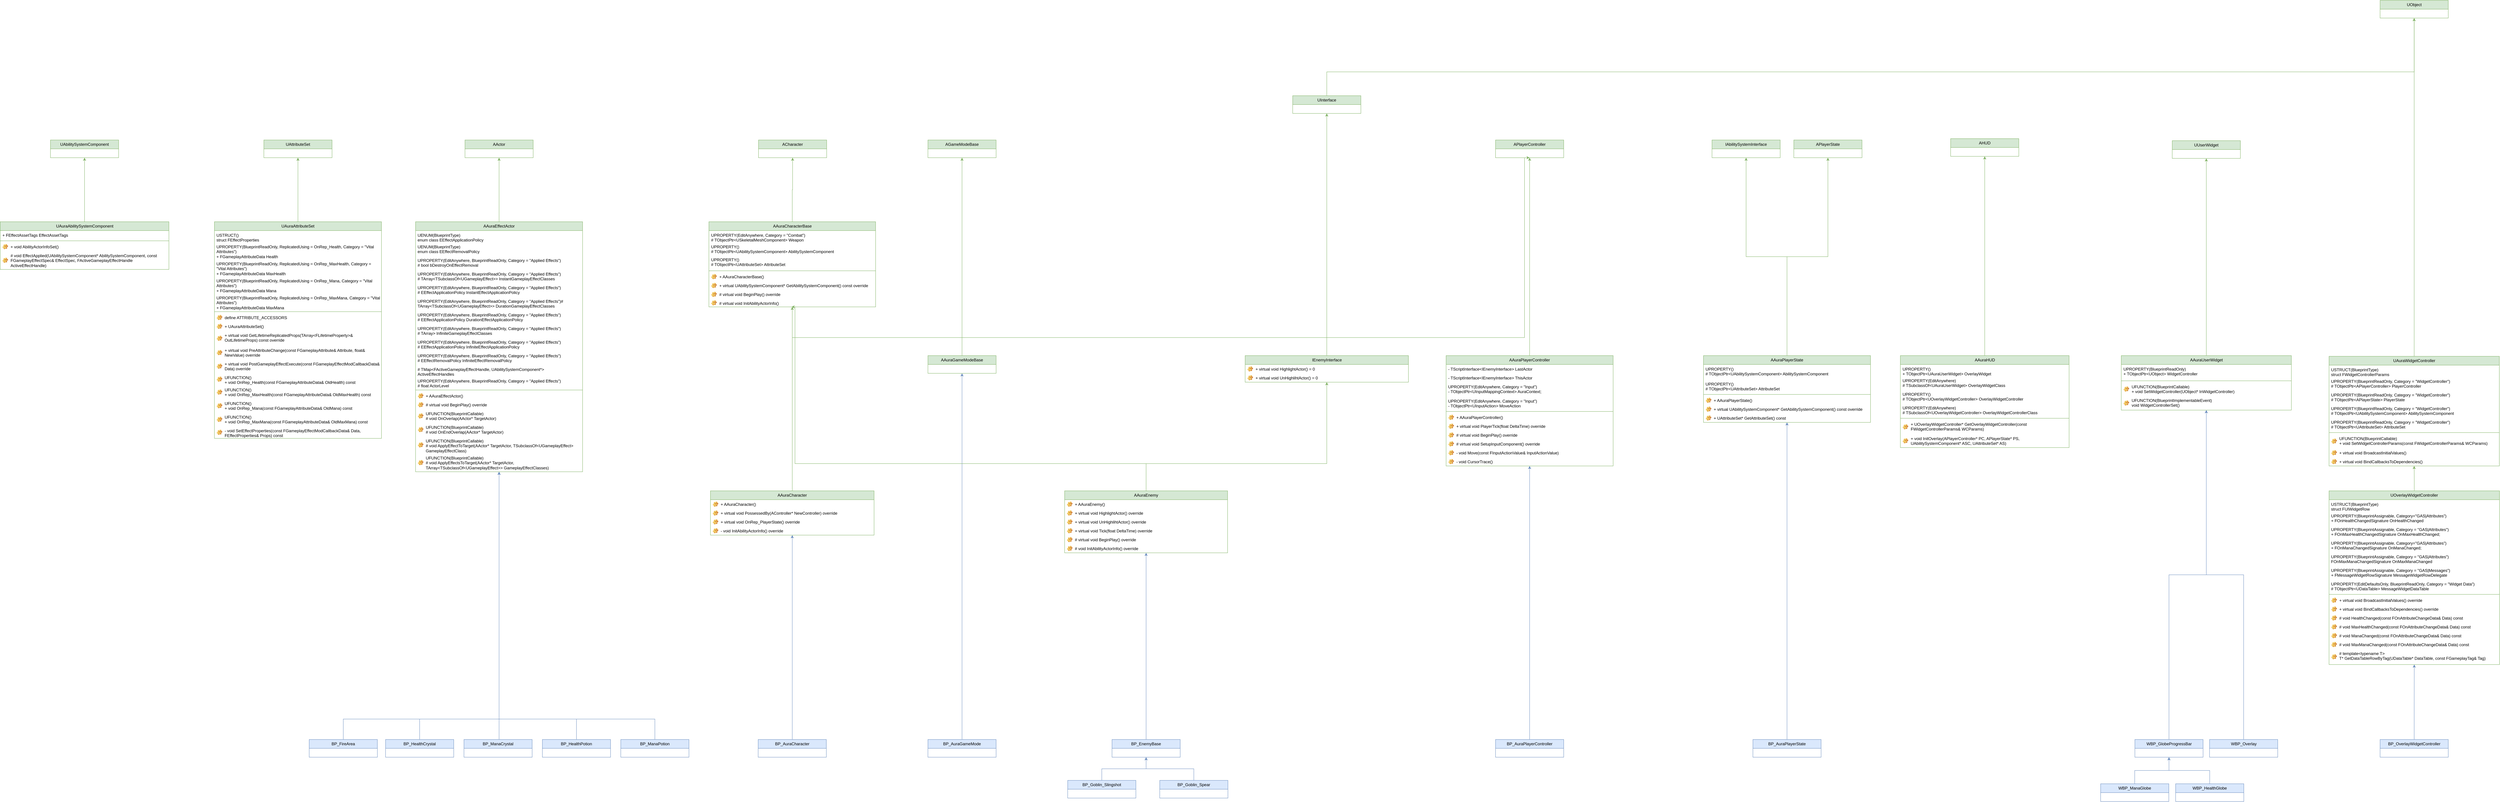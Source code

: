 <mxfile version="24.8.2">
  <diagram id="C5RBs43oDa-KdzZeNtuy" name="Page-1">
    <mxGraphModel dx="7871" dy="3826" grid="1" gridSize="10" guides="1" tooltips="1" connect="1" arrows="1" fold="1" page="1" pageScale="1" pageWidth="827" pageHeight="1169" math="0" shadow="0">
      <root>
        <mxCell id="WIyWlLk6GJQsqaUBKTNV-0" />
        <mxCell id="WIyWlLk6GJQsqaUBKTNV-1" parent="WIyWlLk6GJQsqaUBKTNV-0" />
        <mxCell id="r0Fyp-7rsWwL78R2LHXl-133" style="edgeStyle=orthogonalEdgeStyle;rounded=0;orthogonalLoop=1;jettySize=auto;html=1;entryX=0.5;entryY=1;entryDx=0;entryDy=0;fillColor=#d5e8d4;strokeColor=#82b366;" edge="1" parent="WIyWlLk6GJQsqaUBKTNV-1" source="r0Fyp-7rsWwL78R2LHXl-0" target="r0Fyp-7rsWwL78R2LHXl-53">
          <mxGeometry relative="1" as="geometry" />
        </mxCell>
        <mxCell id="r0Fyp-7rsWwL78R2LHXl-0" value="UAuraAbilitySystemComponent" style="swimlane;fontStyle=0;childLayout=stackLayout;horizontal=1;startSize=26;fillColor=#d5e8d4;horizontalStack=0;resizeParent=1;resizeParentMax=0;resizeLast=0;collapsible=1;marginBottom=0;whiteSpace=wrap;html=1;strokeColor=#82b366;" vertex="1" parent="WIyWlLk6GJQsqaUBKTNV-1">
          <mxGeometry x="-3091.5" y="140" width="495" height="140" as="geometry">
            <mxRectangle x="-1074" y="620" width="180" height="30" as="alternateBounds" />
          </mxGeometry>
        </mxCell>
        <mxCell id="r0Fyp-7rsWwL78R2LHXl-105" value="+ FEffectAssetTags EffectAssetTags" style="text;strokeColor=none;fillColor=none;align=left;verticalAlign=top;spacingLeft=4;spacingRight=4;overflow=hidden;rotatable=0;points=[[0,0.5],[1,0.5]];portConstraint=eastwest;whiteSpace=wrap;html=1;" vertex="1" parent="r0Fyp-7rsWwL78R2LHXl-0">
          <mxGeometry y="26" width="495" height="26" as="geometry" />
        </mxCell>
        <mxCell id="r0Fyp-7rsWwL78R2LHXl-112" value="" style="line;strokeWidth=1;fillColor=none;align=left;verticalAlign=middle;spacingTop=-1;spacingLeft=3;spacingRight=3;rotatable=0;labelPosition=right;points=[];portConstraint=eastwest;strokeColor=inherit;" vertex="1" parent="r0Fyp-7rsWwL78R2LHXl-0">
          <mxGeometry y="52" width="495" height="8" as="geometry" />
        </mxCell>
        <mxCell id="r0Fyp-7rsWwL78R2LHXl-111" value="+ void AbilityActorInfoSet()" style="label;fontStyle=0;strokeColor=none;fillColor=none;align=left;verticalAlign=top;overflow=hidden;spacingLeft=28;spacingRight=4;rotatable=0;points=[[0,0.5],[1,0.5]];portConstraint=eastwest;imageWidth=16;imageHeight=16;whiteSpace=wrap;html=1;image=img/clipart/Gear_128x128.png" vertex="1" parent="r0Fyp-7rsWwL78R2LHXl-0">
          <mxGeometry y="60" width="495" height="26" as="geometry" />
        </mxCell>
        <mxCell id="r0Fyp-7rsWwL78R2LHXl-113" value="# void EffectApplied(UAbilitySystemComponent* AbilitySystemComponent, const FGameplayEffectSpec&amp;amp; EffectSpec, FActiveGameplayEffectHandle ActiveEffectHandle)" style="label;fontStyle=0;strokeColor=none;fillColor=none;align=left;verticalAlign=top;overflow=hidden;spacingLeft=28;spacingRight=4;rotatable=0;points=[[0,0.5],[1,0.5]];portConstraint=eastwest;imageWidth=16;imageHeight=16;whiteSpace=wrap;html=1;image=img/clipart/Gear_128x128.png" vertex="1" parent="r0Fyp-7rsWwL78R2LHXl-0">
          <mxGeometry y="86" width="495" height="54" as="geometry" />
        </mxCell>
        <mxCell id="r0Fyp-7rsWwL78R2LHXl-134" style="edgeStyle=orthogonalEdgeStyle;rounded=0;orthogonalLoop=1;jettySize=auto;html=1;entryX=0.5;entryY=1;entryDx=0;entryDy=0;fillColor=#d5e8d4;strokeColor=#82b366;" edge="1" parent="WIyWlLk6GJQsqaUBKTNV-1" source="r0Fyp-7rsWwL78R2LHXl-4" target="r0Fyp-7rsWwL78R2LHXl-51">
          <mxGeometry relative="1" as="geometry" />
        </mxCell>
        <mxCell id="r0Fyp-7rsWwL78R2LHXl-4" value="UAuraAttributeSet" style="swimlane;fontStyle=0;childLayout=stackLayout;horizontal=1;startSize=26;fillColor=#d5e8d4;horizontalStack=0;resizeParent=1;resizeParentMax=0;resizeLast=0;collapsible=1;marginBottom=0;whiteSpace=wrap;html=1;strokeColor=#82b366;" vertex="1" parent="WIyWlLk6GJQsqaUBKTNV-1">
          <mxGeometry x="-2463" y="140" width="490" height="636" as="geometry" />
        </mxCell>
        <mxCell id="r0Fyp-7rsWwL78R2LHXl-114" value="&lt;div&gt;USTRUCT()&lt;/div&gt;struct FEffectProperties" style="text;strokeColor=none;fillColor=none;align=left;verticalAlign=top;spacingLeft=4;spacingRight=4;overflow=hidden;rotatable=0;points=[[0,0.5],[1,0.5]];portConstraint=eastwest;whiteSpace=wrap;html=1;" vertex="1" parent="r0Fyp-7rsWwL78R2LHXl-4">
          <mxGeometry y="26" width="490" height="34" as="geometry" />
        </mxCell>
        <mxCell id="r0Fyp-7rsWwL78R2LHXl-115" value="&lt;div&gt;UPROPERTY(BlueprintReadOnly, ReplicatedUsing = OnRep_Health, Category = &quot;Vital Attributes&quot;)&lt;/div&gt;+ FGameplayAttributeData Health" style="text;strokeColor=none;fillColor=none;align=left;verticalAlign=top;spacingLeft=4;spacingRight=4;overflow=hidden;rotatable=0;points=[[0,0.5],[1,0.5]];portConstraint=eastwest;whiteSpace=wrap;html=1;" vertex="1" parent="r0Fyp-7rsWwL78R2LHXl-4">
          <mxGeometry y="60" width="490" height="50" as="geometry" />
        </mxCell>
        <mxCell id="r0Fyp-7rsWwL78R2LHXl-116" value="&lt;div&gt;UPROPERTY(BlueprintReadOnly, ReplicatedUsing = OnRep_MaxHealth, Category = &quot;Vital Attributes&quot;)&lt;/div&gt;+ FGameplayAttributeData MaxHealth" style="text;strokeColor=none;fillColor=none;align=left;verticalAlign=top;spacingLeft=4;spacingRight=4;overflow=hidden;rotatable=0;points=[[0,0.5],[1,0.5]];portConstraint=eastwest;whiteSpace=wrap;html=1;" vertex="1" parent="r0Fyp-7rsWwL78R2LHXl-4">
          <mxGeometry y="110" width="490" height="50" as="geometry" />
        </mxCell>
        <mxCell id="r0Fyp-7rsWwL78R2LHXl-117" value="&lt;div&gt;UPROPERTY(BlueprintReadOnly, ReplicatedUsing = OnRep_Mana, Category = &quot;Vital Attributes&quot;)&lt;/div&gt;+ FGameplayAttributeData Mana" style="text;strokeColor=none;fillColor=none;align=left;verticalAlign=top;spacingLeft=4;spacingRight=4;overflow=hidden;rotatable=0;points=[[0,0.5],[1,0.5]];portConstraint=eastwest;whiteSpace=wrap;html=1;" vertex="1" parent="r0Fyp-7rsWwL78R2LHXl-4">
          <mxGeometry y="160" width="490" height="50" as="geometry" />
        </mxCell>
        <mxCell id="r0Fyp-7rsWwL78R2LHXl-118" value="&lt;div&gt;UPROPERTY(BlueprintReadOnly, ReplicatedUsing = OnRep_MaxMana, Category = &quot;Vital Attributes&quot;)&lt;/div&gt;+ FGameplayAttributeData MaxMana" style="text;strokeColor=none;fillColor=none;align=left;verticalAlign=top;spacingLeft=4;spacingRight=4;overflow=hidden;rotatable=0;points=[[0,0.5],[1,0.5]];portConstraint=eastwest;whiteSpace=wrap;html=1;" vertex="1" parent="r0Fyp-7rsWwL78R2LHXl-4">
          <mxGeometry y="210" width="490" height="50" as="geometry" />
        </mxCell>
        <mxCell id="r0Fyp-7rsWwL78R2LHXl-121" value="" style="line;strokeWidth=1;fillColor=none;align=left;verticalAlign=middle;spacingTop=-1;spacingLeft=3;spacingRight=3;rotatable=0;labelPosition=right;points=[];portConstraint=eastwest;strokeColor=inherit;" vertex="1" parent="r0Fyp-7rsWwL78R2LHXl-4">
          <mxGeometry y="260" width="490" height="8" as="geometry" />
        </mxCell>
        <mxCell id="r0Fyp-7rsWwL78R2LHXl-120" value="define ATTRIBUTE_ACCESSORS" style="label;fontStyle=0;strokeColor=none;fillColor=none;align=left;verticalAlign=top;overflow=hidden;spacingLeft=28;spacingRight=4;rotatable=0;points=[[0,0.5],[1,0.5]];portConstraint=eastwest;imageWidth=16;imageHeight=16;whiteSpace=wrap;html=1;image=img/clipart/Gear_128x128.png" vertex="1" parent="r0Fyp-7rsWwL78R2LHXl-4">
          <mxGeometry y="268" width="490" height="26" as="geometry" />
        </mxCell>
        <mxCell id="r0Fyp-7rsWwL78R2LHXl-122" value="+ UAuraAttributeSet()" style="label;fontStyle=0;strokeColor=none;fillColor=none;align=left;verticalAlign=top;overflow=hidden;spacingLeft=28;spacingRight=4;rotatable=0;points=[[0,0.5],[1,0.5]];portConstraint=eastwest;imageWidth=16;imageHeight=16;whiteSpace=wrap;html=1;image=img/clipart/Gear_128x128.png" vertex="1" parent="r0Fyp-7rsWwL78R2LHXl-4">
          <mxGeometry y="294" width="490" height="26" as="geometry" />
        </mxCell>
        <mxCell id="r0Fyp-7rsWwL78R2LHXl-123" value="+ virtual void GetLifetimeReplicatedProps(TArray&amp;lt;FLifetimeProperty&amp;gt;&amp;amp; OutLifetimeProps) const override" style="label;fontStyle=0;strokeColor=none;fillColor=none;align=left;verticalAlign=top;overflow=hidden;spacingLeft=28;spacingRight=4;rotatable=0;points=[[0,0.5],[1,0.5]];portConstraint=eastwest;imageWidth=16;imageHeight=16;whiteSpace=wrap;html=1;image=img/clipart/Gear_128x128.png" vertex="1" parent="r0Fyp-7rsWwL78R2LHXl-4">
          <mxGeometry y="320" width="490" height="44" as="geometry" />
        </mxCell>
        <mxCell id="r0Fyp-7rsWwL78R2LHXl-124" value="+ virtual void PreAttributeChange(const FGameplayAttribute&amp;amp; Attribute, float&amp;amp; NewValue) override" style="label;fontStyle=0;strokeColor=none;fillColor=none;align=left;verticalAlign=top;overflow=hidden;spacingLeft=28;spacingRight=4;rotatable=0;points=[[0,0.5],[1,0.5]];portConstraint=eastwest;imageWidth=16;imageHeight=16;whiteSpace=wrap;html=1;image=img/clipart/Gear_128x128.png" vertex="1" parent="r0Fyp-7rsWwL78R2LHXl-4">
          <mxGeometry y="364" width="490" height="40" as="geometry" />
        </mxCell>
        <mxCell id="r0Fyp-7rsWwL78R2LHXl-125" value="+ virtual void PostGameplayEffectExecute(const FGameplayEffectModCallbackData&amp;amp; Data) override" style="label;fontStyle=0;strokeColor=none;fillColor=none;align=left;verticalAlign=top;overflow=hidden;spacingLeft=28;spacingRight=4;rotatable=0;points=[[0,0.5],[1,0.5]];portConstraint=eastwest;imageWidth=16;imageHeight=16;whiteSpace=wrap;html=1;image=img/clipart/Gear_128x128.png" vertex="1" parent="r0Fyp-7rsWwL78R2LHXl-4">
          <mxGeometry y="404" width="490" height="40" as="geometry" />
        </mxCell>
        <mxCell id="r0Fyp-7rsWwL78R2LHXl-126" value="&lt;div&gt;UFUNCTION()&lt;/div&gt;+ void OnRep_Health(const FGameplayAttributeData&amp;amp; OldHealth) const" style="label;fontStyle=0;strokeColor=none;fillColor=none;align=left;verticalAlign=top;overflow=hidden;spacingLeft=28;spacingRight=4;rotatable=0;points=[[0,0.5],[1,0.5]];portConstraint=eastwest;imageWidth=16;imageHeight=16;whiteSpace=wrap;html=1;image=img/clipart/Gear_128x128.png" vertex="1" parent="r0Fyp-7rsWwL78R2LHXl-4">
          <mxGeometry y="444" width="490" height="36" as="geometry" />
        </mxCell>
        <mxCell id="r0Fyp-7rsWwL78R2LHXl-127" value="&lt;div&gt;UFUNCTION()&lt;/div&gt;+ void OnRep_MaxHealth(const FGameplayAttributeData&amp;amp; OldMaxHealth) const" style="label;fontStyle=0;strokeColor=none;fillColor=none;align=left;verticalAlign=top;overflow=hidden;spacingLeft=28;spacingRight=4;rotatable=0;points=[[0,0.5],[1,0.5]];portConstraint=eastwest;imageWidth=16;imageHeight=16;whiteSpace=wrap;html=1;image=img/clipart/Gear_128x128.png" vertex="1" parent="r0Fyp-7rsWwL78R2LHXl-4">
          <mxGeometry y="480" width="490" height="40" as="geometry" />
        </mxCell>
        <mxCell id="r0Fyp-7rsWwL78R2LHXl-129" value="&lt;div&gt;UFUNCTION()&lt;/div&gt;+ void OnRep_Mana(const FGameplayAttributeData&amp;amp; OldMana) const" style="label;fontStyle=0;strokeColor=none;fillColor=none;align=left;verticalAlign=top;overflow=hidden;spacingLeft=28;spacingRight=4;rotatable=0;points=[[0,0.5],[1,0.5]];portConstraint=eastwest;imageWidth=16;imageHeight=16;whiteSpace=wrap;html=1;image=img/clipart/Gear_128x128.png" vertex="1" parent="r0Fyp-7rsWwL78R2LHXl-4">
          <mxGeometry y="520" width="490" height="40" as="geometry" />
        </mxCell>
        <mxCell id="r0Fyp-7rsWwL78R2LHXl-130" value="&lt;div&gt;UFUNCTION()&lt;/div&gt;+ void OnRep_MaxMana(const FGameplayAttributeData&amp;amp; OldMaxMana) const" style="label;fontStyle=0;strokeColor=none;fillColor=none;align=left;verticalAlign=top;overflow=hidden;spacingLeft=28;spacingRight=4;rotatable=0;points=[[0,0.5],[1,0.5]];portConstraint=eastwest;imageWidth=16;imageHeight=16;whiteSpace=wrap;html=1;image=img/clipart/Gear_128x128.png" vertex="1" parent="r0Fyp-7rsWwL78R2LHXl-4">
          <mxGeometry y="560" width="490" height="40" as="geometry" />
        </mxCell>
        <mxCell id="r0Fyp-7rsWwL78R2LHXl-131" value="- void SetEffectProperties(const FGameplayEffectModCallbackData&amp;amp; Data, FEffectProperties&amp;amp; Props) const" style="label;fontStyle=0;strokeColor=none;fillColor=none;align=left;verticalAlign=top;overflow=hidden;spacingLeft=28;spacingRight=4;rotatable=0;points=[[0,0.5],[1,0.5]];portConstraint=eastwest;imageWidth=16;imageHeight=16;whiteSpace=wrap;html=1;image=img/clipart/Gear_128x128.png" vertex="1" parent="r0Fyp-7rsWwL78R2LHXl-4">
          <mxGeometry y="600" width="490" height="36" as="geometry" />
        </mxCell>
        <mxCell id="r0Fyp-7rsWwL78R2LHXl-5" value="AActor" style="swimlane;fontStyle=0;childLayout=stackLayout;horizontal=1;startSize=26;fillColor=#d5e8d4;horizontalStack=0;resizeParent=1;resizeParentMax=0;resizeLast=0;collapsible=1;marginBottom=0;whiteSpace=wrap;html=1;strokeColor=#82b366;" vertex="1" parent="WIyWlLk6GJQsqaUBKTNV-1">
          <mxGeometry x="-1728" y="-100" width="200" height="52" as="geometry" />
        </mxCell>
        <mxCell id="r0Fyp-7rsWwL78R2LHXl-46" style="edgeStyle=orthogonalEdgeStyle;rounded=0;orthogonalLoop=1;jettySize=auto;html=1;entryX=0.5;entryY=1;entryDx=0;entryDy=0;fillColor=#d5e8d4;strokeColor=#82b366;" edge="1" parent="WIyWlLk6GJQsqaUBKTNV-1" source="r0Fyp-7rsWwL78R2LHXl-6" target="r0Fyp-7rsWwL78R2LHXl-8">
          <mxGeometry relative="1" as="geometry" />
        </mxCell>
        <mxCell id="r0Fyp-7rsWwL78R2LHXl-85" style="edgeStyle=orthogonalEdgeStyle;rounded=0;orthogonalLoop=1;jettySize=auto;html=1;fillColor=#d5e8d4;strokeColor=#82b366;entryX=0.5;entryY=1;entryDx=0;entryDy=0;" edge="1" parent="WIyWlLk6GJQsqaUBKTNV-1" source="r0Fyp-7rsWwL78R2LHXl-6" target="r0Fyp-7rsWwL78R2LHXl-11">
          <mxGeometry relative="1" as="geometry">
            <mxPoint x="1355" y="680" as="targetPoint" />
            <Array as="points">
              <mxPoint x="-768" y="480" />
              <mxPoint x="1380" y="480" />
              <mxPoint x="1380" y="-48" />
            </Array>
          </mxGeometry>
        </mxCell>
        <mxCell id="r0Fyp-7rsWwL78R2LHXl-6" value="AAuraCharacterBase" style="swimlane;fontStyle=0;childLayout=stackLayout;horizontal=1;startSize=26;fillColor=#d5e8d4;horizontalStack=0;resizeParent=1;resizeParentMax=0;resizeLast=0;collapsible=1;marginBottom=0;whiteSpace=wrap;html=1;strokeColor=#82b366;" vertex="1" parent="WIyWlLk6GJQsqaUBKTNV-1">
          <mxGeometry x="-1012.5" y="140" width="489" height="250" as="geometry" />
        </mxCell>
        <mxCell id="r0Fyp-7rsWwL78R2LHXl-181" value="&lt;div&gt;UPROPERTY(EditAnywhere, Category = &quot;Combat&quot;)&lt;/div&gt;# TObjectPtr&amp;lt;USkeletalMeshComponent&amp;gt; Weapon" style="text;strokeColor=none;fillColor=none;align=left;verticalAlign=top;spacingLeft=4;spacingRight=4;overflow=hidden;rotatable=0;points=[[0,0.5],[1,0.5]];portConstraint=eastwest;whiteSpace=wrap;html=1;" vertex="1" parent="r0Fyp-7rsWwL78R2LHXl-6">
          <mxGeometry y="26" width="489" height="34" as="geometry" />
        </mxCell>
        <mxCell id="r0Fyp-7rsWwL78R2LHXl-183" value="&lt;div&gt;UPROPERTY()&lt;/div&gt;# TObjectPtr&amp;lt;UAbilitySystemComponent&amp;gt; AbilitySystemComponent" style="text;strokeColor=none;fillColor=none;align=left;verticalAlign=top;spacingLeft=4;spacingRight=4;overflow=hidden;rotatable=0;points=[[0,0.5],[1,0.5]];portConstraint=eastwest;whiteSpace=wrap;html=1;" vertex="1" parent="r0Fyp-7rsWwL78R2LHXl-6">
          <mxGeometry y="60" width="489" height="38" as="geometry" />
        </mxCell>
        <mxCell id="r0Fyp-7rsWwL78R2LHXl-184" value="&lt;div&gt;UPROPERTY()&lt;/div&gt;# TObjectPtr&amp;lt;UAttributeSet&amp;gt; AttributeSet" style="text;strokeColor=none;fillColor=none;align=left;verticalAlign=top;spacingLeft=4;spacingRight=4;overflow=hidden;rotatable=0;points=[[0,0.5],[1,0.5]];portConstraint=eastwest;whiteSpace=wrap;html=1;" vertex="1" parent="r0Fyp-7rsWwL78R2LHXl-6">
          <mxGeometry y="98" width="489" height="42" as="geometry" />
        </mxCell>
        <mxCell id="r0Fyp-7rsWwL78R2LHXl-182" value="" style="line;strokeWidth=1;fillColor=none;align=left;verticalAlign=middle;spacingTop=-1;spacingLeft=3;spacingRight=3;rotatable=0;labelPosition=right;points=[];portConstraint=eastwest;strokeColor=inherit;" vertex="1" parent="r0Fyp-7rsWwL78R2LHXl-6">
          <mxGeometry y="140" width="489" height="8" as="geometry" />
        </mxCell>
        <mxCell id="r0Fyp-7rsWwL78R2LHXl-166" value="+ AAuraCharacterBase()" style="label;fontStyle=0;strokeColor=none;fillColor=none;align=left;verticalAlign=top;overflow=hidden;spacingLeft=28;spacingRight=4;rotatable=0;points=[[0,0.5],[1,0.5]];portConstraint=eastwest;imageWidth=16;imageHeight=16;whiteSpace=wrap;html=1;image=img/clipart/Gear_128x128.png" vertex="1" parent="r0Fyp-7rsWwL78R2LHXl-6">
          <mxGeometry y="148" width="489" height="26" as="geometry" />
        </mxCell>
        <mxCell id="r0Fyp-7rsWwL78R2LHXl-167" value="+ virtual UAbilitySystemComponent* GetAbilitySystemComponent() const override" style="label;fontStyle=0;strokeColor=none;fillColor=none;align=left;verticalAlign=top;overflow=hidden;spacingLeft=28;spacingRight=4;rotatable=0;points=[[0,0.5],[1,0.5]];portConstraint=eastwest;imageWidth=16;imageHeight=16;whiteSpace=wrap;html=1;image=img/clipart/Gear_128x128.png" vertex="1" parent="r0Fyp-7rsWwL78R2LHXl-6">
          <mxGeometry y="174" width="489" height="26" as="geometry" />
        </mxCell>
        <mxCell id="r0Fyp-7rsWwL78R2LHXl-171" value="# virtual void BeginPlay() override" style="label;fontStyle=0;strokeColor=none;fillColor=none;align=left;verticalAlign=top;overflow=hidden;spacingLeft=28;spacingRight=4;rotatable=0;points=[[0,0.5],[1,0.5]];portConstraint=eastwest;imageWidth=16;imageHeight=16;whiteSpace=wrap;html=1;image=img/clipart/Gear_128x128.png" vertex="1" parent="r0Fyp-7rsWwL78R2LHXl-6">
          <mxGeometry y="200" width="489" height="26" as="geometry" />
        </mxCell>
        <mxCell id="r0Fyp-7rsWwL78R2LHXl-172" value="# virtual void InitAbilityActorInfo()" style="label;fontStyle=0;strokeColor=none;fillColor=none;align=left;verticalAlign=top;overflow=hidden;spacingLeft=28;spacingRight=4;rotatable=0;points=[[0,0.5],[1,0.5]];portConstraint=eastwest;imageWidth=16;imageHeight=16;whiteSpace=wrap;html=1;image=img/clipart/Gear_128x128.png" vertex="1" parent="r0Fyp-7rsWwL78R2LHXl-6">
          <mxGeometry y="226" width="489" height="24" as="geometry" />
        </mxCell>
        <mxCell id="r0Fyp-7rsWwL78R2LHXl-8" value="ACharacter" style="swimlane;fontStyle=0;childLayout=stackLayout;horizontal=1;startSize=26;fillColor=#d5e8d4;horizontalStack=0;resizeParent=1;resizeParentMax=0;resizeLast=0;collapsible=1;marginBottom=0;whiteSpace=wrap;html=1;strokeColor=#82b366;" vertex="1" parent="WIyWlLk6GJQsqaUBKTNV-1">
          <mxGeometry x="-867" y="-100" width="200" height="52" as="geometry" />
        </mxCell>
        <mxCell id="r0Fyp-7rsWwL78R2LHXl-34" style="edgeStyle=orthogonalEdgeStyle;rounded=0;orthogonalLoop=1;jettySize=auto;html=1;entryX=0.5;entryY=1;entryDx=0;entryDy=0;fillColor=#d5e8d4;strokeColor=#82b366;" edge="1" parent="WIyWlLk6GJQsqaUBKTNV-1" source="r0Fyp-7rsWwL78R2LHXl-9" target="r0Fyp-7rsWwL78R2LHXl-31">
          <mxGeometry relative="1" as="geometry" />
        </mxCell>
        <mxCell id="r0Fyp-7rsWwL78R2LHXl-9" value="IEnemyInterface" style="swimlane;fontStyle=0;childLayout=stackLayout;horizontal=1;startSize=26;fillColor=#d5e8d4;horizontalStack=0;resizeParent=1;resizeParentMax=0;resizeLast=0;collapsible=1;marginBottom=0;whiteSpace=wrap;html=1;strokeColor=#82b366;" vertex="1" parent="WIyWlLk6GJQsqaUBKTNV-1">
          <mxGeometry x="560.5" y="533" width="479" height="78" as="geometry" />
        </mxCell>
        <mxCell id="r0Fyp-7rsWwL78R2LHXl-197" value="+ virtual void HighlightActor() = 0" style="label;fontStyle=0;strokeColor=none;fillColor=none;align=left;verticalAlign=top;overflow=hidden;spacingLeft=28;spacingRight=4;rotatable=0;points=[[0,0.5],[1,0.5]];portConstraint=eastwest;imageWidth=16;imageHeight=16;whiteSpace=wrap;html=1;image=img/clipart/Gear_128x128.png" vertex="1" parent="r0Fyp-7rsWwL78R2LHXl-9">
          <mxGeometry y="26" width="479" height="26" as="geometry" />
        </mxCell>
        <mxCell id="r0Fyp-7rsWwL78R2LHXl-196" value="+ virtual void UnHighlihtActor() = 0" style="label;fontStyle=0;strokeColor=none;fillColor=none;align=left;verticalAlign=top;overflow=hidden;spacingLeft=28;spacingRight=4;rotatable=0;points=[[0,0.5],[1,0.5]];portConstraint=eastwest;imageWidth=16;imageHeight=16;whiteSpace=wrap;html=1;image=img/clipart/Gear_128x128.png" vertex="1" parent="r0Fyp-7rsWwL78R2LHXl-9">
          <mxGeometry y="52" width="479" height="26" as="geometry" />
        </mxCell>
        <mxCell id="r0Fyp-7rsWwL78R2LHXl-10" value="AGameModeBase" style="swimlane;fontStyle=0;childLayout=stackLayout;horizontal=1;startSize=26;fillColor=#d5e8d4;horizontalStack=0;resizeParent=1;resizeParentMax=0;resizeLast=0;collapsible=1;marginBottom=0;whiteSpace=wrap;html=1;strokeColor=#82b366;" vertex="1" parent="WIyWlLk6GJQsqaUBKTNV-1">
          <mxGeometry x="-370" y="-100" width="200" height="52" as="geometry" />
        </mxCell>
        <mxCell id="r0Fyp-7rsWwL78R2LHXl-11" value="APlayerController" style="swimlane;fontStyle=0;childLayout=stackLayout;horizontal=1;startSize=26;fillColor=#d5e8d4;horizontalStack=0;resizeParent=1;resizeParentMax=0;resizeLast=0;collapsible=1;marginBottom=0;whiteSpace=wrap;html=1;strokeColor=#82b366;" vertex="1" parent="WIyWlLk6GJQsqaUBKTNV-1">
          <mxGeometry x="1295" y="-100" width="200" height="52" as="geometry" />
        </mxCell>
        <mxCell id="r0Fyp-7rsWwL78R2LHXl-12" value="APlayerState" style="swimlane;fontStyle=0;childLayout=stackLayout;horizontal=1;startSize=26;fillColor=#d5e8d4;horizontalStack=0;resizeParent=1;resizeParentMax=0;resizeLast=0;collapsible=1;marginBottom=0;whiteSpace=wrap;html=1;strokeColor=#82b366;" vertex="1" parent="WIyWlLk6GJQsqaUBKTNV-1">
          <mxGeometry x="2170" y="-100" width="200" height="52" as="geometry" />
        </mxCell>
        <mxCell id="r0Fyp-7rsWwL78R2LHXl-13" value="IAbilitySystemInterface" style="swimlane;fontStyle=0;childLayout=stackLayout;horizontal=1;startSize=26;fillColor=#d5e8d4;horizontalStack=0;resizeParent=1;resizeParentMax=0;resizeLast=0;collapsible=1;marginBottom=0;whiteSpace=wrap;html=1;strokeColor=#82b366;" vertex="1" parent="WIyWlLk6GJQsqaUBKTNV-1">
          <mxGeometry x="1930" y="-100" width="200" height="52" as="geometry" />
        </mxCell>
        <mxCell id="r0Fyp-7rsWwL78R2LHXl-14" value="AHUD" style="swimlane;fontStyle=0;childLayout=stackLayout;horizontal=1;startSize=26;fillColor=#d5e8d4;horizontalStack=0;resizeParent=1;resizeParentMax=0;resizeLast=0;collapsible=1;marginBottom=0;whiteSpace=wrap;html=1;strokeColor=#82b366;" vertex="1" parent="WIyWlLk6GJQsqaUBKTNV-1">
          <mxGeometry x="2630" y="-104" width="200" height="52" as="geometry" />
        </mxCell>
        <mxCell id="r0Fyp-7rsWwL78R2LHXl-15" value="UUserWidget" style="swimlane;fontStyle=0;childLayout=stackLayout;horizontal=1;startSize=26;fillColor=#d5e8d4;horizontalStack=0;resizeParent=1;resizeParentMax=0;resizeLast=0;collapsible=1;marginBottom=0;whiteSpace=wrap;html=1;strokeColor=#82b366;" vertex="1" parent="WIyWlLk6GJQsqaUBKTNV-1">
          <mxGeometry x="3280" y="-98" width="200" height="52" as="geometry" />
        </mxCell>
        <mxCell id="r0Fyp-7rsWwL78R2LHXl-16" value="UObject" style="swimlane;fontStyle=0;childLayout=stackLayout;horizontal=1;startSize=26;fillColor=#d5e8d4;horizontalStack=0;resizeParent=1;resizeParentMax=0;resizeLast=0;collapsible=1;marginBottom=0;whiteSpace=wrap;html=1;strokeColor=#82b366;" vertex="1" parent="WIyWlLk6GJQsqaUBKTNV-1">
          <mxGeometry x="3889.75" y="-510" width="200" height="52" as="geometry" />
        </mxCell>
        <mxCell id="r0Fyp-7rsWwL78R2LHXl-18" style="edgeStyle=orthogonalEdgeStyle;rounded=0;orthogonalLoop=1;jettySize=auto;html=1;entryX=0.5;entryY=1;entryDx=0;entryDy=0;fillColor=#d5e8d4;strokeColor=#82b366;" edge="1" parent="WIyWlLk6GJQsqaUBKTNV-1" source="r0Fyp-7rsWwL78R2LHXl-17" target="r0Fyp-7rsWwL78R2LHXl-16">
          <mxGeometry relative="1" as="geometry" />
        </mxCell>
        <mxCell id="r0Fyp-7rsWwL78R2LHXl-17" value="UAuraWidgetController" style="swimlane;fontStyle=0;childLayout=stackLayout;horizontal=1;startSize=26;fillColor=#d5e8d4;horizontalStack=0;resizeParent=1;resizeParentMax=0;resizeLast=0;collapsible=1;marginBottom=0;whiteSpace=wrap;html=1;strokeColor=#82b366;" vertex="1" parent="WIyWlLk6GJQsqaUBKTNV-1">
          <mxGeometry x="3740" y="535" width="499.5" height="322" as="geometry" />
        </mxCell>
        <mxCell id="r0Fyp-7rsWwL78R2LHXl-238" value="&lt;div&gt;USTRUCT(BlueprintType)&lt;/div&gt;&lt;div&gt;struct FWidgetControllerParams&lt;/div&gt;" style="text;strokeColor=none;fillColor=none;align=left;verticalAlign=top;spacingLeft=4;spacingRight=4;overflow=hidden;rotatable=0;points=[[0,0.5],[1,0.5]];portConstraint=eastwest;whiteSpace=wrap;html=1;" vertex="1" parent="r0Fyp-7rsWwL78R2LHXl-17">
          <mxGeometry y="26" width="499.5" height="34" as="geometry" />
        </mxCell>
        <mxCell id="r0Fyp-7rsWwL78R2LHXl-243" value="&lt;div&gt;UPROPERTY(BlueprintReadOnly, Category = &quot;WidgetController&quot;)&lt;/div&gt;&lt;div&gt;# TObjectPtr&amp;lt;APlayerController&amp;gt; PlayerController&lt;/div&gt;" style="text;strokeColor=none;fillColor=none;align=left;verticalAlign=top;spacingLeft=4;spacingRight=4;overflow=hidden;rotatable=0;points=[[0,0.5],[1,0.5]];portConstraint=eastwest;whiteSpace=wrap;html=1;" vertex="1" parent="r0Fyp-7rsWwL78R2LHXl-17">
          <mxGeometry y="60" width="499.5" height="40" as="geometry" />
        </mxCell>
        <mxCell id="r0Fyp-7rsWwL78R2LHXl-247" value="&lt;div&gt;UPROPERTY(BlueprintReadOnly, Category = &quot;WidgetController&quot;)&lt;/div&gt;&lt;div&gt;# TObjectPtr&amp;lt;APlayerState&amp;gt; PlayerState&lt;/div&gt;" style="text;strokeColor=none;fillColor=none;align=left;verticalAlign=top;spacingLeft=4;spacingRight=4;overflow=hidden;rotatable=0;points=[[0,0.5],[1,0.5]];portConstraint=eastwest;whiteSpace=wrap;html=1;" vertex="1" parent="r0Fyp-7rsWwL78R2LHXl-17">
          <mxGeometry y="100" width="499.5" height="40" as="geometry" />
        </mxCell>
        <mxCell id="r0Fyp-7rsWwL78R2LHXl-246" value="&lt;div&gt;UPROPERTY(BlueprintReadOnly, Category = &quot;WidgetController&quot;)&lt;/div&gt;&lt;div&gt;# TObjectPtr&amp;lt;UAbilitySystemComponent&amp;gt; AbilitySystemComponent&lt;/div&gt;" style="text;strokeColor=none;fillColor=none;align=left;verticalAlign=top;spacingLeft=4;spacingRight=4;overflow=hidden;rotatable=0;points=[[0,0.5],[1,0.5]];portConstraint=eastwest;whiteSpace=wrap;html=1;" vertex="1" parent="r0Fyp-7rsWwL78R2LHXl-17">
          <mxGeometry y="140" width="499.5" height="40" as="geometry" />
        </mxCell>
        <mxCell id="r0Fyp-7rsWwL78R2LHXl-245" value="&lt;div&gt;UPROPERTY(BlueprintReadOnly, Category = &quot;WidgetController&quot;)&lt;/div&gt;&lt;div&gt;# TObjectPtr&amp;lt;UAttributeSet&amp;gt; AttributeSet&lt;/div&gt;" style="text;strokeColor=none;fillColor=none;align=left;verticalAlign=top;spacingLeft=4;spacingRight=4;overflow=hidden;rotatable=0;points=[[0,0.5],[1,0.5]];portConstraint=eastwest;whiteSpace=wrap;html=1;" vertex="1" parent="r0Fyp-7rsWwL78R2LHXl-17">
          <mxGeometry y="180" width="499.5" height="40" as="geometry" />
        </mxCell>
        <mxCell id="r0Fyp-7rsWwL78R2LHXl-239" value="" style="line;strokeWidth=1;fillColor=none;align=left;verticalAlign=middle;spacingTop=-1;spacingLeft=3;spacingRight=3;rotatable=0;labelPosition=right;points=[];portConstraint=eastwest;strokeColor=inherit;" vertex="1" parent="r0Fyp-7rsWwL78R2LHXl-17">
          <mxGeometry y="220" width="499.5" height="8" as="geometry" />
        </mxCell>
        <mxCell id="r0Fyp-7rsWwL78R2LHXl-240" value="&lt;div&gt;UFUNCTION(BlueprintCallable)&lt;/div&gt;&lt;div&gt;+ void SetWidgetControllerParams(const FWidgetControllerParams&amp;amp; WCParams)&lt;/div&gt;" style="label;fontStyle=0;strokeColor=none;fillColor=none;align=left;verticalAlign=top;overflow=hidden;spacingLeft=28;spacingRight=4;rotatable=0;points=[[0,0.5],[1,0.5]];portConstraint=eastwest;imageWidth=16;imageHeight=16;whiteSpace=wrap;html=1;image=img/clipart/Gear_128x128.png" vertex="1" parent="r0Fyp-7rsWwL78R2LHXl-17">
          <mxGeometry y="228" width="499.5" height="42" as="geometry" />
        </mxCell>
        <mxCell id="r0Fyp-7rsWwL78R2LHXl-241" value="+ virtual void BroadcastInitialValues()" style="label;fontStyle=0;strokeColor=none;fillColor=none;align=left;verticalAlign=top;overflow=hidden;spacingLeft=28;spacingRight=4;rotatable=0;points=[[0,0.5],[1,0.5]];portConstraint=eastwest;imageWidth=16;imageHeight=16;whiteSpace=wrap;html=1;image=img/clipart/Gear_128x128.png" vertex="1" parent="r0Fyp-7rsWwL78R2LHXl-17">
          <mxGeometry y="270" width="499.5" height="26" as="geometry" />
        </mxCell>
        <mxCell id="r0Fyp-7rsWwL78R2LHXl-242" value="+ virtual void BindCallbacksToDependencies()" style="label;fontStyle=0;strokeColor=none;fillColor=none;align=left;verticalAlign=top;overflow=hidden;spacingLeft=28;spacingRight=4;rotatable=0;points=[[0,0.5],[1,0.5]];portConstraint=eastwest;imageWidth=16;imageHeight=16;whiteSpace=wrap;html=1;image=img/clipart/Gear_128x128.png" vertex="1" parent="r0Fyp-7rsWwL78R2LHXl-17">
          <mxGeometry y="296" width="499.5" height="26" as="geometry" />
        </mxCell>
        <mxCell id="r0Fyp-7rsWwL78R2LHXl-21" style="edgeStyle=orthogonalEdgeStyle;rounded=0;orthogonalLoop=1;jettySize=auto;html=1;entryX=0.5;entryY=1;entryDx=0;entryDy=0;fillColor=#d5e8d4;strokeColor=#82b366;" edge="1" parent="WIyWlLk6GJQsqaUBKTNV-1" source="r0Fyp-7rsWwL78R2LHXl-20" target="r0Fyp-7rsWwL78R2LHXl-17">
          <mxGeometry relative="1" as="geometry" />
        </mxCell>
        <mxCell id="r0Fyp-7rsWwL78R2LHXl-20" value="UOverlayWidgetController" style="swimlane;fontStyle=0;childLayout=stackLayout;horizontal=1;startSize=26;fillColor=#d5e8d4;horizontalStack=0;resizeParent=1;resizeParentMax=0;resizeLast=0;collapsible=1;marginBottom=0;whiteSpace=wrap;html=1;strokeColor=#82b366;" vertex="1" parent="WIyWlLk6GJQsqaUBKTNV-1">
          <mxGeometry x="3740" y="930" width="500" height="510" as="geometry" />
        </mxCell>
        <mxCell id="r0Fyp-7rsWwL78R2LHXl-248" value="&lt;div&gt;USTRUCT(BlueprintType)&lt;/div&gt;&lt;div&gt;struct FUIWidgetRow&lt;/div&gt;" style="text;strokeColor=none;fillColor=none;align=left;verticalAlign=top;spacingLeft=4;spacingRight=4;overflow=hidden;rotatable=0;points=[[0,0.5],[1,0.5]];portConstraint=eastwest;whiteSpace=wrap;html=1;" vertex="1" parent="r0Fyp-7rsWwL78R2LHXl-20">
          <mxGeometry y="26" width="500" height="34" as="geometry" />
        </mxCell>
        <mxCell id="r0Fyp-7rsWwL78R2LHXl-253" value="&lt;div&gt;UPROPERTY(BlueprintAssignable, Category=&quot;GAS|Attributes&quot;)&lt;/div&gt;&lt;div&gt;+ FOnHealthChangedSignature OnHealthChanged&lt;/div&gt;" style="text;strokeColor=none;fillColor=none;align=left;verticalAlign=top;spacingLeft=4;spacingRight=4;overflow=hidden;rotatable=0;points=[[0,0.5],[1,0.5]];portConstraint=eastwest;whiteSpace=wrap;html=1;" vertex="1" parent="r0Fyp-7rsWwL78R2LHXl-20">
          <mxGeometry y="60" width="500" height="40" as="geometry" />
        </mxCell>
        <mxCell id="r0Fyp-7rsWwL78R2LHXl-254" value="&lt;div&gt;&lt;span style=&quot;white-space: normal;&quot;&gt;UPROPERTY(BlueprintAssignable, Category = &quot;GAS|Attributes&quot;)&lt;/span&gt;&lt;/div&gt;&lt;div&gt;&lt;span style=&quot;white-space: normal;&quot;&gt;+ FOnMaxHealthChangedSignature OnMaxHealthChanged;&lt;/span&gt;&lt;/div&gt;" style="text;strokeColor=none;fillColor=none;align=left;verticalAlign=top;spacingLeft=4;spacingRight=4;overflow=hidden;rotatable=0;points=[[0,0.5],[1,0.5]];portConstraint=eastwest;whiteSpace=wrap;html=1;" vertex="1" parent="r0Fyp-7rsWwL78R2LHXl-20">
          <mxGeometry y="100" width="500" height="40" as="geometry" />
        </mxCell>
        <mxCell id="r0Fyp-7rsWwL78R2LHXl-256" value="&lt;div&gt;&lt;span style=&quot;white-space: normal;&quot;&gt;UPROPERTY(BlueprintAssignable, Category=&quot;GAS|Attributes&quot;)&lt;/span&gt;&lt;/div&gt;&lt;div&gt;&lt;span style=&quot;white-space: normal;&quot;&gt;+ FOnManaChangedSignature OnManaChanged;&lt;/span&gt;&lt;/div&gt;" style="text;strokeColor=none;fillColor=none;align=left;verticalAlign=top;spacingLeft=4;spacingRight=4;overflow=hidden;rotatable=0;points=[[0,0.5],[1,0.5]];portConstraint=eastwest;whiteSpace=wrap;html=1;" vertex="1" parent="r0Fyp-7rsWwL78R2LHXl-20">
          <mxGeometry y="140" width="500" height="40" as="geometry" />
        </mxCell>
        <mxCell id="r0Fyp-7rsWwL78R2LHXl-257" value="&lt;div&gt;UPROPERTY(BlueprintAssignable, Category = &quot;GAS|Attributes&quot;)&lt;/div&gt;&lt;div&gt;FOnMaxManaChangedSignature OnMaxManaChanged&lt;/div&gt;" style="text;strokeColor=none;fillColor=none;align=left;verticalAlign=top;spacingLeft=4;spacingRight=4;overflow=hidden;rotatable=0;points=[[0,0.5],[1,0.5]];portConstraint=eastwest;whiteSpace=wrap;html=1;" vertex="1" parent="r0Fyp-7rsWwL78R2LHXl-20">
          <mxGeometry y="180" width="500" height="40" as="geometry" />
        </mxCell>
        <mxCell id="r0Fyp-7rsWwL78R2LHXl-255" value="&lt;div&gt;UPROPERTY(BlueprintAssignable, Category = &quot;GAS|Messages&quot;)&lt;/div&gt;&lt;div&gt;+ FMessageWidgetRowSignature MessageWidgetRowDelegate&lt;/div&gt;" style="text;strokeColor=none;fillColor=none;align=left;verticalAlign=top;spacingLeft=4;spacingRight=4;overflow=hidden;rotatable=0;points=[[0,0.5],[1,0.5]];portConstraint=eastwest;whiteSpace=wrap;html=1;" vertex="1" parent="r0Fyp-7rsWwL78R2LHXl-20">
          <mxGeometry y="220" width="500" height="40" as="geometry" />
        </mxCell>
        <mxCell id="r0Fyp-7rsWwL78R2LHXl-252" value="&lt;div&gt;UPROPERTY(EditDefaultsOnly, BlueprintReadOnly, Category = &quot;Widget Data&quot;)&lt;/div&gt;&lt;div&gt;# TObjectPtr&amp;lt;UDataTable&amp;gt; MessageWidgetDataTable&lt;/div&gt;" style="text;strokeColor=none;fillColor=none;align=left;verticalAlign=top;spacingLeft=4;spacingRight=4;overflow=hidden;rotatable=0;points=[[0,0.5],[1,0.5]];portConstraint=eastwest;whiteSpace=wrap;html=1;" vertex="1" parent="r0Fyp-7rsWwL78R2LHXl-20">
          <mxGeometry y="260" width="500" height="40" as="geometry" />
        </mxCell>
        <mxCell id="r0Fyp-7rsWwL78R2LHXl-249" value="" style="line;strokeWidth=1;fillColor=none;align=left;verticalAlign=middle;spacingTop=-1;spacingLeft=3;spacingRight=3;rotatable=0;labelPosition=right;points=[];portConstraint=eastwest;strokeColor=inherit;" vertex="1" parent="r0Fyp-7rsWwL78R2LHXl-20">
          <mxGeometry y="300" width="500" height="8" as="geometry" />
        </mxCell>
        <mxCell id="r0Fyp-7rsWwL78R2LHXl-251" value="+ virtual void BroadcastInitialValues() override" style="label;fontStyle=0;strokeColor=none;fillColor=none;align=left;verticalAlign=top;overflow=hidden;spacingLeft=28;spacingRight=4;rotatable=0;points=[[0,0.5],[1,0.5]];portConstraint=eastwest;imageWidth=16;imageHeight=16;whiteSpace=wrap;html=1;image=img/clipart/Gear_128x128.png" vertex="1" parent="r0Fyp-7rsWwL78R2LHXl-20">
          <mxGeometry y="308" width="500" height="26" as="geometry" />
        </mxCell>
        <mxCell id="r0Fyp-7rsWwL78R2LHXl-250" value="+ virtual void BindCallbacksToDependencies() override" style="label;fontStyle=0;strokeColor=none;fillColor=none;align=left;verticalAlign=top;overflow=hidden;spacingLeft=28;spacingRight=4;rotatable=0;points=[[0,0.5],[1,0.5]];portConstraint=eastwest;imageWidth=16;imageHeight=16;whiteSpace=wrap;html=1;image=img/clipart/Gear_128x128.png" vertex="1" parent="r0Fyp-7rsWwL78R2LHXl-20">
          <mxGeometry y="334" width="500" height="26" as="geometry" />
        </mxCell>
        <mxCell id="r0Fyp-7rsWwL78R2LHXl-258" value="# void HealthChanged(const FOnAttributeChangeData&amp;amp; Data) const" style="label;fontStyle=0;strokeColor=none;fillColor=none;align=left;verticalAlign=top;overflow=hidden;spacingLeft=28;spacingRight=4;rotatable=0;points=[[0,0.5],[1,0.5]];portConstraint=eastwest;imageWidth=16;imageHeight=16;whiteSpace=wrap;html=1;image=img/clipart/Gear_128x128.png" vertex="1" parent="r0Fyp-7rsWwL78R2LHXl-20">
          <mxGeometry y="360" width="500" height="26" as="geometry" />
        </mxCell>
        <mxCell id="r0Fyp-7rsWwL78R2LHXl-259" value="# void MaxHealthChanged(const FOnAttributeChangeData&amp;amp; Data) const" style="label;fontStyle=0;strokeColor=none;fillColor=none;align=left;verticalAlign=top;overflow=hidden;spacingLeft=28;spacingRight=4;rotatable=0;points=[[0,0.5],[1,0.5]];portConstraint=eastwest;imageWidth=16;imageHeight=16;whiteSpace=wrap;html=1;image=img/clipart/Gear_128x128.png" vertex="1" parent="r0Fyp-7rsWwL78R2LHXl-20">
          <mxGeometry y="386" width="500" height="26" as="geometry" />
        </mxCell>
        <mxCell id="r0Fyp-7rsWwL78R2LHXl-260" value="# void ManaChanged(const FOnAttributeChangeData&amp;amp; Data) const" style="label;fontStyle=0;strokeColor=none;fillColor=none;align=left;verticalAlign=top;overflow=hidden;spacingLeft=28;spacingRight=4;rotatable=0;points=[[0,0.5],[1,0.5]];portConstraint=eastwest;imageWidth=16;imageHeight=16;whiteSpace=wrap;html=1;image=img/clipart/Gear_128x128.png" vertex="1" parent="r0Fyp-7rsWwL78R2LHXl-20">
          <mxGeometry y="412" width="500" height="26" as="geometry" />
        </mxCell>
        <mxCell id="r0Fyp-7rsWwL78R2LHXl-261" value="# void MaxManaChanged(const FOnAttributeChangeData&amp;amp; Data) const" style="label;fontStyle=0;strokeColor=none;fillColor=none;align=left;verticalAlign=top;overflow=hidden;spacingLeft=28;spacingRight=4;rotatable=0;points=[[0,0.5],[1,0.5]];portConstraint=eastwest;imageWidth=16;imageHeight=16;whiteSpace=wrap;html=1;image=img/clipart/Gear_128x128.png" vertex="1" parent="r0Fyp-7rsWwL78R2LHXl-20">
          <mxGeometry y="438" width="500" height="26" as="geometry" />
        </mxCell>
        <mxCell id="r0Fyp-7rsWwL78R2LHXl-262" value="&lt;div&gt;# template&amp;lt;typename T&amp;gt;&lt;/div&gt;&lt;div&gt;T* GetDataTableRowByTag(UDataTable* DataTable, const FGameplayTag&amp;amp; Tag)&lt;/div&gt;" style="label;fontStyle=0;strokeColor=none;fillColor=none;align=left;verticalAlign=top;overflow=hidden;spacingLeft=28;spacingRight=4;rotatable=0;points=[[0,0.5],[1,0.5]];portConstraint=eastwest;imageWidth=16;imageHeight=16;whiteSpace=wrap;html=1;image=img/clipart/Gear_128x128.png" vertex="1" parent="r0Fyp-7rsWwL78R2LHXl-20">
          <mxGeometry y="464" width="500" height="46" as="geometry" />
        </mxCell>
        <mxCell id="r0Fyp-7rsWwL78R2LHXl-23" style="edgeStyle=orthogonalEdgeStyle;rounded=0;orthogonalLoop=1;jettySize=auto;html=1;entryX=0.5;entryY=1;entryDx=0;entryDy=0;fillColor=#d5e8d4;strokeColor=#82b366;" edge="1" parent="WIyWlLk6GJQsqaUBKTNV-1" source="r0Fyp-7rsWwL78R2LHXl-22" target="r0Fyp-7rsWwL78R2LHXl-15">
          <mxGeometry relative="1" as="geometry" />
        </mxCell>
        <mxCell id="r0Fyp-7rsWwL78R2LHXl-22" value="AAuraUserWidget" style="swimlane;fontStyle=0;childLayout=stackLayout;horizontal=1;startSize=26;fillColor=#d5e8d4;horizontalStack=0;resizeParent=1;resizeParentMax=0;resizeLast=0;collapsible=1;marginBottom=0;whiteSpace=wrap;html=1;strokeColor=#82b366;" vertex="1" parent="WIyWlLk6GJQsqaUBKTNV-1">
          <mxGeometry x="3130.5" y="533" width="499" height="160" as="geometry" />
        </mxCell>
        <mxCell id="r0Fyp-7rsWwL78R2LHXl-234" value="&lt;div&gt;UPROPERTY(BlueprintReadOnly)&lt;/div&gt;&lt;div&gt;+ TObjectPtr&amp;lt;UObject&amp;gt; WidgetController&lt;/div&gt;" style="text;strokeColor=none;fillColor=none;align=left;verticalAlign=top;spacingLeft=4;spacingRight=4;overflow=hidden;rotatable=0;points=[[0,0.5],[1,0.5]];portConstraint=eastwest;whiteSpace=wrap;html=1;" vertex="1" parent="r0Fyp-7rsWwL78R2LHXl-22">
          <mxGeometry y="26" width="499" height="44" as="geometry" />
        </mxCell>
        <mxCell id="r0Fyp-7rsWwL78R2LHXl-235" value="" style="line;strokeWidth=1;fillColor=none;align=left;verticalAlign=middle;spacingTop=-1;spacingLeft=3;spacingRight=3;rotatable=0;labelPosition=right;points=[];portConstraint=eastwest;strokeColor=inherit;" vertex="1" parent="r0Fyp-7rsWwL78R2LHXl-22">
          <mxGeometry y="70" width="499" height="8" as="geometry" />
        </mxCell>
        <mxCell id="r0Fyp-7rsWwL78R2LHXl-233" value="&lt;div&gt;UFUNCTION(BlueprintCallable)&lt;/div&gt;&lt;div&gt;+ void SetWidgetController(UObject* InWidgetController)&lt;/div&gt;" style="label;fontStyle=0;strokeColor=none;fillColor=none;align=left;verticalAlign=top;overflow=hidden;spacingLeft=28;spacingRight=4;rotatable=0;points=[[0,0.5],[1,0.5]];portConstraint=eastwest;imageWidth=16;imageHeight=16;whiteSpace=wrap;html=1;image=img/clipart/Gear_128x128.png" vertex="1" parent="r0Fyp-7rsWwL78R2LHXl-22">
          <mxGeometry y="78" width="499" height="40" as="geometry" />
        </mxCell>
        <mxCell id="r0Fyp-7rsWwL78R2LHXl-236" value="&lt;div&gt;UFUNCTION(BlueprintImplementableEvent)&lt;/div&gt;&lt;div&gt;void WidgetControllerSet()&lt;/div&gt;" style="label;fontStyle=0;strokeColor=none;fillColor=none;align=left;verticalAlign=top;overflow=hidden;spacingLeft=28;spacingRight=4;rotatable=0;points=[[0,0.5],[1,0.5]];portConstraint=eastwest;imageWidth=16;imageHeight=16;whiteSpace=wrap;html=1;image=img/clipart/Gear_128x128.png" vertex="1" parent="r0Fyp-7rsWwL78R2LHXl-22">
          <mxGeometry y="118" width="499" height="42" as="geometry" />
        </mxCell>
        <mxCell id="r0Fyp-7rsWwL78R2LHXl-25" style="edgeStyle=orthogonalEdgeStyle;rounded=0;orthogonalLoop=1;jettySize=auto;html=1;entryX=0.5;entryY=1;entryDx=0;entryDy=0;fillColor=#d5e8d4;strokeColor=#82b366;" edge="1" parent="WIyWlLk6GJQsqaUBKTNV-1" source="r0Fyp-7rsWwL78R2LHXl-24" target="r0Fyp-7rsWwL78R2LHXl-14">
          <mxGeometry relative="1" as="geometry" />
        </mxCell>
        <mxCell id="r0Fyp-7rsWwL78R2LHXl-24" value="AAuraHUD" style="swimlane;fontStyle=0;childLayout=stackLayout;horizontal=1;startSize=26;fillColor=#d5e8d4;horizontalStack=0;resizeParent=1;resizeParentMax=0;resizeLast=0;collapsible=1;marginBottom=0;whiteSpace=wrap;html=1;strokeColor=#82b366;" vertex="1" parent="WIyWlLk6GJQsqaUBKTNV-1">
          <mxGeometry x="2482.5" y="533" width="495" height="270" as="geometry" />
        </mxCell>
        <mxCell id="r0Fyp-7rsWwL78R2LHXl-225" value="&lt;div&gt;UPROPERTY()&lt;/div&gt;&lt;div&gt;+ TObjectPtr&amp;lt;UAuraUserWidget&amp;gt; OverlayWidget&lt;/div&gt;" style="text;strokeColor=none;fillColor=none;align=left;verticalAlign=top;spacingLeft=4;spacingRight=4;overflow=hidden;rotatable=0;points=[[0,0.5],[1,0.5]];portConstraint=eastwest;whiteSpace=wrap;html=1;" vertex="1" parent="r0Fyp-7rsWwL78R2LHXl-24">
          <mxGeometry y="26" width="495" height="34" as="geometry" />
        </mxCell>
        <mxCell id="r0Fyp-7rsWwL78R2LHXl-231" value="&lt;div&gt;UPROPERTY(EditAnywhere)&lt;/div&gt;&lt;div&gt;# TSubclassOf&amp;lt;UAuraUserWidget&amp;gt; OverlayWidgetClass&lt;/div&gt;" style="text;strokeColor=none;fillColor=none;align=left;verticalAlign=top;spacingLeft=4;spacingRight=4;overflow=hidden;rotatable=0;points=[[0,0.5],[1,0.5]];portConstraint=eastwest;whiteSpace=wrap;html=1;" vertex="1" parent="r0Fyp-7rsWwL78R2LHXl-24">
          <mxGeometry y="60" width="495" height="40" as="geometry" />
        </mxCell>
        <mxCell id="r0Fyp-7rsWwL78R2LHXl-232" value="&lt;div&gt;UPROPERTY()&lt;/div&gt;&lt;div&gt;# TObjectPtr&amp;lt;UOverlayWidgetController&amp;gt; OverlayWidgetController&lt;/div&gt;" style="text;strokeColor=none;fillColor=none;align=left;verticalAlign=top;spacingLeft=4;spacingRight=4;overflow=hidden;rotatable=0;points=[[0,0.5],[1,0.5]];portConstraint=eastwest;whiteSpace=wrap;html=1;" vertex="1" parent="r0Fyp-7rsWwL78R2LHXl-24">
          <mxGeometry y="100" width="495" height="40" as="geometry" />
        </mxCell>
        <mxCell id="r0Fyp-7rsWwL78R2LHXl-230" value="&lt;div&gt;UPROPERTY(EditAnywhere)&lt;/div&gt;&lt;div&gt;# TSubclassOf&amp;lt;UOverlayWidgetController&amp;gt; OverlayWidgetControllerClass&lt;/div&gt;" style="text;strokeColor=none;fillColor=none;align=left;verticalAlign=top;spacingLeft=4;spacingRight=4;overflow=hidden;rotatable=0;points=[[0,0.5],[1,0.5]];portConstraint=eastwest;whiteSpace=wrap;html=1;" vertex="1" parent="r0Fyp-7rsWwL78R2LHXl-24">
          <mxGeometry y="140" width="495" height="40" as="geometry" />
        </mxCell>
        <mxCell id="r0Fyp-7rsWwL78R2LHXl-226" value="" style="line;strokeWidth=1;fillColor=none;align=left;verticalAlign=middle;spacingTop=-1;spacingLeft=3;spacingRight=3;rotatable=0;labelPosition=right;points=[];portConstraint=eastwest;strokeColor=inherit;" vertex="1" parent="r0Fyp-7rsWwL78R2LHXl-24">
          <mxGeometry y="180" width="495" height="8" as="geometry" />
        </mxCell>
        <mxCell id="r0Fyp-7rsWwL78R2LHXl-227" value="+ UOverlayWidgetController* GetOverlayWidgetController(const FWidgetControllerParams&amp;amp; WCParams)" style="label;fontStyle=0;strokeColor=none;fillColor=none;align=left;verticalAlign=top;overflow=hidden;spacingLeft=28;spacingRight=4;rotatable=0;points=[[0,0.5],[1,0.5]];portConstraint=eastwest;imageWidth=16;imageHeight=16;whiteSpace=wrap;html=1;image=img/clipart/Gear_128x128.png" vertex="1" parent="r0Fyp-7rsWwL78R2LHXl-24">
          <mxGeometry y="188" width="495" height="42" as="geometry" />
        </mxCell>
        <mxCell id="r0Fyp-7rsWwL78R2LHXl-228" value="+ void InitOverlay(APlayerController* PC, APlayerState* PS, UAbilitySystemComponent* ASC, UAttributeSet* AS)" style="label;fontStyle=0;strokeColor=none;fillColor=none;align=left;verticalAlign=top;overflow=hidden;spacingLeft=28;spacingRight=4;rotatable=0;points=[[0,0.5],[1,0.5]];portConstraint=eastwest;imageWidth=16;imageHeight=16;whiteSpace=wrap;html=1;image=img/clipart/Gear_128x128.png" vertex="1" parent="r0Fyp-7rsWwL78R2LHXl-24">
          <mxGeometry y="230" width="495" height="40" as="geometry" />
        </mxCell>
        <mxCell id="r0Fyp-7rsWwL78R2LHXl-28" style="edgeStyle=orthogonalEdgeStyle;rounded=0;orthogonalLoop=1;jettySize=auto;html=1;entryX=0.5;entryY=1;entryDx=0;entryDy=0;fillColor=#d5e8d4;strokeColor=#82b366;" edge="1" parent="WIyWlLk6GJQsqaUBKTNV-1" source="r0Fyp-7rsWwL78R2LHXl-26" target="r0Fyp-7rsWwL78R2LHXl-12">
          <mxGeometry relative="1" as="geometry" />
        </mxCell>
        <mxCell id="r0Fyp-7rsWwL78R2LHXl-44" style="edgeStyle=orthogonalEdgeStyle;rounded=0;orthogonalLoop=1;jettySize=auto;html=1;entryX=0.5;entryY=1;entryDx=0;entryDy=0;fillColor=#d5e8d4;strokeColor=#82b366;" edge="1" parent="WIyWlLk6GJQsqaUBKTNV-1" source="r0Fyp-7rsWwL78R2LHXl-26" target="r0Fyp-7rsWwL78R2LHXl-13">
          <mxGeometry relative="1" as="geometry" />
        </mxCell>
        <mxCell id="r0Fyp-7rsWwL78R2LHXl-26" value="AAuraPlayerState" style="swimlane;fontStyle=0;childLayout=stackLayout;horizontal=1;startSize=26;fillColor=#d5e8d4;horizontalStack=0;resizeParent=1;resizeParentMax=0;resizeLast=0;collapsible=1;marginBottom=0;whiteSpace=wrap;html=1;strokeColor=#82b366;" vertex="1" parent="WIyWlLk6GJQsqaUBKTNV-1">
          <mxGeometry x="1905" y="533" width="490" height="196" as="geometry" />
        </mxCell>
        <mxCell id="r0Fyp-7rsWwL78R2LHXl-223" value="&lt;div&gt;UPROPERTY()&lt;/div&gt;&lt;div&gt;# TObjectPtr&amp;lt;UAbilitySystemComponent&amp;gt; AbilitySystemComponent&lt;/div&gt;" style="text;strokeColor=none;fillColor=none;align=left;verticalAlign=top;spacingLeft=4;spacingRight=4;overflow=hidden;rotatable=0;points=[[0,0.5],[1,0.5]];portConstraint=eastwest;whiteSpace=wrap;html=1;" vertex="1" parent="r0Fyp-7rsWwL78R2LHXl-26">
          <mxGeometry y="26" width="490" height="44" as="geometry" />
        </mxCell>
        <mxCell id="r0Fyp-7rsWwL78R2LHXl-224" value="&lt;div&gt;UPROPERTY()&lt;/div&gt;&lt;div&gt;# TObjectPtr&amp;lt;UAttributeSet&amp;gt; AttributeSet&lt;/div&gt;" style="text;strokeColor=none;fillColor=none;align=left;verticalAlign=top;spacingLeft=4;spacingRight=4;overflow=hidden;rotatable=0;points=[[0,0.5],[1,0.5]];portConstraint=eastwest;whiteSpace=wrap;html=1;" vertex="1" parent="r0Fyp-7rsWwL78R2LHXl-26">
          <mxGeometry y="70" width="490" height="40" as="geometry" />
        </mxCell>
        <mxCell id="r0Fyp-7rsWwL78R2LHXl-222" value="" style="line;strokeWidth=1;fillColor=none;align=left;verticalAlign=middle;spacingTop=-1;spacingLeft=3;spacingRight=3;rotatable=0;labelPosition=right;points=[];portConstraint=eastwest;strokeColor=inherit;" vertex="1" parent="r0Fyp-7rsWwL78R2LHXl-26">
          <mxGeometry y="110" width="490" height="8" as="geometry" />
        </mxCell>
        <mxCell id="r0Fyp-7rsWwL78R2LHXl-221" value="+ AAuraPlayerState()" style="label;fontStyle=0;strokeColor=none;fillColor=none;align=left;verticalAlign=top;overflow=hidden;spacingLeft=28;spacingRight=4;rotatable=0;points=[[0,0.5],[1,0.5]];portConstraint=eastwest;imageWidth=16;imageHeight=16;whiteSpace=wrap;html=1;image=img/clipart/Gear_128x128.png" vertex="1" parent="r0Fyp-7rsWwL78R2LHXl-26">
          <mxGeometry y="118" width="490" height="26" as="geometry" />
        </mxCell>
        <mxCell id="r0Fyp-7rsWwL78R2LHXl-220" value="+ virtual UAbilitySystemComponent* GetAbilitySystemComponent() const override" style="label;fontStyle=0;strokeColor=none;fillColor=none;align=left;verticalAlign=top;overflow=hidden;spacingLeft=28;spacingRight=4;rotatable=0;points=[[0,0.5],[1,0.5]];portConstraint=eastwest;imageWidth=16;imageHeight=16;whiteSpace=wrap;html=1;image=img/clipart/Gear_128x128.png" vertex="1" parent="r0Fyp-7rsWwL78R2LHXl-26">
          <mxGeometry y="144" width="490" height="26" as="geometry" />
        </mxCell>
        <mxCell id="r0Fyp-7rsWwL78R2LHXl-219" value="+ UAttributeSet* GetAttributeSet() const" style="label;fontStyle=0;strokeColor=none;fillColor=none;align=left;verticalAlign=top;overflow=hidden;spacingLeft=28;spacingRight=4;rotatable=0;points=[[0,0.5],[1,0.5]];portConstraint=eastwest;imageWidth=16;imageHeight=16;whiteSpace=wrap;html=1;image=img/clipart/Gear_128x128.png" vertex="1" parent="r0Fyp-7rsWwL78R2LHXl-26">
          <mxGeometry y="170" width="490" height="26" as="geometry" />
        </mxCell>
        <mxCell id="r0Fyp-7rsWwL78R2LHXl-30" style="edgeStyle=orthogonalEdgeStyle;rounded=0;orthogonalLoop=1;jettySize=auto;html=1;entryX=0.5;entryY=1;entryDx=0;entryDy=0;fillColor=#d5e8d4;strokeColor=#82b366;" edge="1" parent="WIyWlLk6GJQsqaUBKTNV-1" source="r0Fyp-7rsWwL78R2LHXl-29" target="r0Fyp-7rsWwL78R2LHXl-11">
          <mxGeometry relative="1" as="geometry" />
        </mxCell>
        <mxCell id="r0Fyp-7rsWwL78R2LHXl-29" value="AAuraPlayerController" style="swimlane;fontStyle=0;childLayout=stackLayout;horizontal=1;startSize=26;fillColor=#d5e8d4;horizontalStack=0;resizeParent=1;resizeParentMax=0;resizeLast=0;collapsible=1;marginBottom=0;whiteSpace=wrap;html=1;strokeColor=#82b366;" vertex="1" parent="WIyWlLk6GJQsqaUBKTNV-1">
          <mxGeometry x="1150" y="533" width="490" height="324" as="geometry" />
        </mxCell>
        <mxCell id="r0Fyp-7rsWwL78R2LHXl-202" value="- TScriptInterface&amp;lt;IEnemyInterface&amp;gt; LastActor" style="text;strokeColor=none;fillColor=none;align=left;verticalAlign=top;spacingLeft=4;spacingRight=4;overflow=hidden;rotatable=0;points=[[0,0.5],[1,0.5]];portConstraint=eastwest;whiteSpace=wrap;html=1;" vertex="1" parent="r0Fyp-7rsWwL78R2LHXl-29">
          <mxGeometry y="26" width="490" height="26" as="geometry" />
        </mxCell>
        <mxCell id="r0Fyp-7rsWwL78R2LHXl-204" value="- TScriptInterface&amp;lt;IEnemyInterface&amp;gt; ThisActor" style="text;strokeColor=none;fillColor=none;align=left;verticalAlign=top;spacingLeft=4;spacingRight=4;overflow=hidden;rotatable=0;points=[[0,0.5],[1,0.5]];portConstraint=eastwest;whiteSpace=wrap;html=1;" vertex="1" parent="r0Fyp-7rsWwL78R2LHXl-29">
          <mxGeometry y="52" width="490" height="26" as="geometry" />
        </mxCell>
        <mxCell id="r0Fyp-7rsWwL78R2LHXl-205" value="&lt;div&gt;UPROPERTY(EditAnywhere, Category = &quot;Input&quot;)&lt;/div&gt;&lt;div&gt;- TObjectPtr&amp;lt;UInputMappingContext&amp;gt; AuraContext;&lt;/div&gt;" style="text;strokeColor=none;fillColor=none;align=left;verticalAlign=top;spacingLeft=4;spacingRight=4;overflow=hidden;rotatable=0;points=[[0,0.5],[1,0.5]];portConstraint=eastwest;whiteSpace=wrap;html=1;" vertex="1" parent="r0Fyp-7rsWwL78R2LHXl-29">
          <mxGeometry y="78" width="490" height="42" as="geometry" />
        </mxCell>
        <mxCell id="r0Fyp-7rsWwL78R2LHXl-206" value="&lt;div&gt;UPROPERTY(EditAnywhere, Category = &quot;Input&quot;)&lt;/div&gt;&lt;div&gt;- TObjectPtr&amp;lt;UInputAction&amp;gt; MoveAction&lt;/div&gt;" style="text;strokeColor=none;fillColor=none;align=left;verticalAlign=top;spacingLeft=4;spacingRight=4;overflow=hidden;rotatable=0;points=[[0,0.5],[1,0.5]];portConstraint=eastwest;whiteSpace=wrap;html=1;" vertex="1" parent="r0Fyp-7rsWwL78R2LHXl-29">
          <mxGeometry y="120" width="490" height="40" as="geometry" />
        </mxCell>
        <mxCell id="r0Fyp-7rsWwL78R2LHXl-203" value="" style="line;strokeWidth=1;fillColor=none;align=left;verticalAlign=middle;spacingTop=-1;spacingLeft=3;spacingRight=3;rotatable=0;labelPosition=right;points=[];portConstraint=eastwest;strokeColor=inherit;" vertex="1" parent="r0Fyp-7rsWwL78R2LHXl-29">
          <mxGeometry y="160" width="490" height="8" as="geometry" />
        </mxCell>
        <mxCell id="r0Fyp-7rsWwL78R2LHXl-199" value="+ AAuraPlayerController()" style="label;fontStyle=0;strokeColor=none;fillColor=none;align=left;verticalAlign=top;overflow=hidden;spacingLeft=28;spacingRight=4;rotatable=0;points=[[0,0.5],[1,0.5]];portConstraint=eastwest;imageWidth=16;imageHeight=16;whiteSpace=wrap;html=1;image=img/clipart/Gear_128x128.png" vertex="1" parent="r0Fyp-7rsWwL78R2LHXl-29">
          <mxGeometry y="168" width="490" height="26" as="geometry" />
        </mxCell>
        <mxCell id="r0Fyp-7rsWwL78R2LHXl-200" value="+ virtual void PlayerTick(float DeltaTime) override" style="label;fontStyle=0;strokeColor=none;fillColor=none;align=left;verticalAlign=top;overflow=hidden;spacingLeft=28;spacingRight=4;rotatable=0;points=[[0,0.5],[1,0.5]];portConstraint=eastwest;imageWidth=16;imageHeight=16;whiteSpace=wrap;html=1;image=img/clipart/Gear_128x128.png" vertex="1" parent="r0Fyp-7rsWwL78R2LHXl-29">
          <mxGeometry y="194" width="490" height="26" as="geometry" />
        </mxCell>
        <mxCell id="r0Fyp-7rsWwL78R2LHXl-201" value="# virtual void BeginPlay() override" style="label;fontStyle=0;strokeColor=none;fillColor=none;align=left;verticalAlign=top;overflow=hidden;spacingLeft=28;spacingRight=4;rotatable=0;points=[[0,0.5],[1,0.5]];portConstraint=eastwest;imageWidth=16;imageHeight=16;whiteSpace=wrap;html=1;image=img/clipart/Gear_128x128.png" vertex="1" parent="r0Fyp-7rsWwL78R2LHXl-29">
          <mxGeometry y="220" width="490" height="26" as="geometry" />
        </mxCell>
        <mxCell id="r0Fyp-7rsWwL78R2LHXl-198" value="# virtual void SetupInputComponent() override" style="label;fontStyle=0;strokeColor=none;fillColor=none;align=left;verticalAlign=top;overflow=hidden;spacingLeft=28;spacingRight=4;rotatable=0;points=[[0,0.5],[1,0.5]];portConstraint=eastwest;imageWidth=16;imageHeight=16;whiteSpace=wrap;html=1;image=img/clipart/Gear_128x128.png" vertex="1" parent="r0Fyp-7rsWwL78R2LHXl-29">
          <mxGeometry y="246" width="490" height="26" as="geometry" />
        </mxCell>
        <mxCell id="r0Fyp-7rsWwL78R2LHXl-207" value="- void Move(const FInputActionValue&amp;amp; InputActionValue)" style="label;fontStyle=0;strokeColor=none;fillColor=none;align=left;verticalAlign=top;overflow=hidden;spacingLeft=28;spacingRight=4;rotatable=0;points=[[0,0.5],[1,0.5]];portConstraint=eastwest;imageWidth=16;imageHeight=16;whiteSpace=wrap;html=1;image=img/clipart/Gear_128x128.png" vertex="1" parent="r0Fyp-7rsWwL78R2LHXl-29">
          <mxGeometry y="272" width="490" height="26" as="geometry" />
        </mxCell>
        <mxCell id="r0Fyp-7rsWwL78R2LHXl-208" value="- void CursorTrace()" style="label;fontStyle=0;strokeColor=none;fillColor=none;align=left;verticalAlign=top;overflow=hidden;spacingLeft=28;spacingRight=4;rotatable=0;points=[[0,0.5],[1,0.5]];portConstraint=eastwest;imageWidth=16;imageHeight=16;whiteSpace=wrap;html=1;image=img/clipart/Gear_128x128.png" vertex="1" parent="r0Fyp-7rsWwL78R2LHXl-29">
          <mxGeometry y="298" width="490" height="26" as="geometry" />
        </mxCell>
        <mxCell id="r0Fyp-7rsWwL78R2LHXl-33" style="edgeStyle=orthogonalEdgeStyle;rounded=0;orthogonalLoop=1;jettySize=auto;html=1;entryX=0.5;entryY=1;entryDx=0;entryDy=0;fillColor=#d5e8d4;strokeColor=#82b366;" edge="1" parent="WIyWlLk6GJQsqaUBKTNV-1" source="r0Fyp-7rsWwL78R2LHXl-31" target="r0Fyp-7rsWwL78R2LHXl-16">
          <mxGeometry relative="1" as="geometry">
            <Array as="points">
              <mxPoint x="800" y="-300" />
              <mxPoint x="3990" y="-300" />
            </Array>
          </mxGeometry>
        </mxCell>
        <mxCell id="r0Fyp-7rsWwL78R2LHXl-31" value="UInterface" style="swimlane;fontStyle=0;childLayout=stackLayout;horizontal=1;startSize=26;fillColor=#d5e8d4;horizontalStack=0;resizeParent=1;resizeParentMax=0;resizeLast=0;collapsible=1;marginBottom=0;whiteSpace=wrap;html=1;strokeColor=#82b366;" vertex="1" parent="WIyWlLk6GJQsqaUBKTNV-1">
          <mxGeometry x="700" y="-230" width="200" height="52" as="geometry" />
        </mxCell>
        <mxCell id="r0Fyp-7rsWwL78R2LHXl-36" style="edgeStyle=orthogonalEdgeStyle;rounded=0;orthogonalLoop=1;jettySize=auto;html=1;entryX=0.5;entryY=1;entryDx=0;entryDy=0;fillColor=#d5e8d4;strokeColor=#82b366;" edge="1" parent="WIyWlLk6GJQsqaUBKTNV-1" source="r0Fyp-7rsWwL78R2LHXl-35" target="r0Fyp-7rsWwL78R2LHXl-10">
          <mxGeometry relative="1" as="geometry" />
        </mxCell>
        <mxCell id="r0Fyp-7rsWwL78R2LHXl-35" value="AAuraGameModeBase" style="swimlane;fontStyle=0;childLayout=stackLayout;horizontal=1;startSize=26;fillColor=#d5e8d4;horizontalStack=0;resizeParent=1;resizeParentMax=0;resizeLast=0;collapsible=1;marginBottom=0;whiteSpace=wrap;html=1;strokeColor=#82b366;" vertex="1" parent="WIyWlLk6GJQsqaUBKTNV-1">
          <mxGeometry x="-370" y="533" width="200" height="52" as="geometry" />
        </mxCell>
        <mxCell id="r0Fyp-7rsWwL78R2LHXl-186" style="edgeStyle=orthogonalEdgeStyle;rounded=0;orthogonalLoop=1;jettySize=auto;html=1;entryX=0.5;entryY=1;entryDx=0;entryDy=0;fillColor=#d5e8d4;strokeColor=#82b366;" edge="1" parent="WIyWlLk6GJQsqaUBKTNV-1" source="r0Fyp-7rsWwL78R2LHXl-37" target="r0Fyp-7rsWwL78R2LHXl-9">
          <mxGeometry relative="1" as="geometry">
            <Array as="points">
              <mxPoint x="270" y="850" />
              <mxPoint x="800" y="850" />
            </Array>
          </mxGeometry>
        </mxCell>
        <mxCell id="r0Fyp-7rsWwL78R2LHXl-37" value="AAuraEnemy" style="swimlane;fontStyle=0;childLayout=stackLayout;horizontal=1;startSize=26;fillColor=#d5e8d4;horizontalStack=0;resizeParent=1;resizeParentMax=0;resizeLast=0;collapsible=1;marginBottom=0;whiteSpace=wrap;html=1;strokeColor=#82b366;" vertex="1" parent="WIyWlLk6GJQsqaUBKTNV-1">
          <mxGeometry x="31" y="930" width="478" height="182" as="geometry" />
        </mxCell>
        <mxCell id="r0Fyp-7rsWwL78R2LHXl-190" value="+ AAuraEnemy()" style="label;fontStyle=0;strokeColor=none;fillColor=none;align=left;verticalAlign=top;overflow=hidden;spacingLeft=28;spacingRight=4;rotatable=0;points=[[0,0.5],[1,0.5]];portConstraint=eastwest;imageWidth=16;imageHeight=16;whiteSpace=wrap;html=1;image=img/clipart/Gear_128x128.png" vertex="1" parent="r0Fyp-7rsWwL78R2LHXl-37">
          <mxGeometry y="26" width="478" height="26" as="geometry" />
        </mxCell>
        <mxCell id="r0Fyp-7rsWwL78R2LHXl-191" value="+ virtual void HighlightActor() override" style="label;fontStyle=0;strokeColor=none;fillColor=none;align=left;verticalAlign=top;overflow=hidden;spacingLeft=28;spacingRight=4;rotatable=0;points=[[0,0.5],[1,0.5]];portConstraint=eastwest;imageWidth=16;imageHeight=16;whiteSpace=wrap;html=1;image=img/clipart/Gear_128x128.png" vertex="1" parent="r0Fyp-7rsWwL78R2LHXl-37">
          <mxGeometry y="52" width="478" height="26" as="geometry" />
        </mxCell>
        <mxCell id="r0Fyp-7rsWwL78R2LHXl-192" value="+ virtual void UnHighlihtActor() override" style="label;fontStyle=0;strokeColor=none;fillColor=none;align=left;verticalAlign=top;overflow=hidden;spacingLeft=28;spacingRight=4;rotatable=0;points=[[0,0.5],[1,0.5]];portConstraint=eastwest;imageWidth=16;imageHeight=16;whiteSpace=wrap;html=1;image=img/clipart/Gear_128x128.png" vertex="1" parent="r0Fyp-7rsWwL78R2LHXl-37">
          <mxGeometry y="78" width="478" height="26" as="geometry" />
        </mxCell>
        <mxCell id="r0Fyp-7rsWwL78R2LHXl-193" value="+ virtual void Tick(float DeltaTime) override" style="label;fontStyle=0;strokeColor=none;fillColor=none;align=left;verticalAlign=top;overflow=hidden;spacingLeft=28;spacingRight=4;rotatable=0;points=[[0,0.5],[1,0.5]];portConstraint=eastwest;imageWidth=16;imageHeight=16;whiteSpace=wrap;html=1;image=img/clipart/Gear_128x128.png" vertex="1" parent="r0Fyp-7rsWwL78R2LHXl-37">
          <mxGeometry y="104" width="478" height="26" as="geometry" />
        </mxCell>
        <mxCell id="r0Fyp-7rsWwL78R2LHXl-194" value="# virtual void BeginPlay() override" style="label;fontStyle=0;strokeColor=none;fillColor=none;align=left;verticalAlign=top;overflow=hidden;spacingLeft=28;spacingRight=4;rotatable=0;points=[[0,0.5],[1,0.5]];portConstraint=eastwest;imageWidth=16;imageHeight=16;whiteSpace=wrap;html=1;image=img/clipart/Gear_128x128.png" vertex="1" parent="r0Fyp-7rsWwL78R2LHXl-37">
          <mxGeometry y="130" width="478" height="26" as="geometry" />
        </mxCell>
        <mxCell id="r0Fyp-7rsWwL78R2LHXl-195" value="# void InitAbilityActorInfo() override" style="label;fontStyle=0;strokeColor=none;fillColor=none;align=left;verticalAlign=top;overflow=hidden;spacingLeft=28;spacingRight=4;rotatable=0;points=[[0,0.5],[1,0.5]];portConstraint=eastwest;imageWidth=16;imageHeight=16;whiteSpace=wrap;html=1;image=img/clipart/Gear_128x128.png" vertex="1" parent="r0Fyp-7rsWwL78R2LHXl-37">
          <mxGeometry y="156" width="478" height="26" as="geometry" />
        </mxCell>
        <mxCell id="r0Fyp-7rsWwL78R2LHXl-45" style="edgeStyle=orthogonalEdgeStyle;rounded=0;orthogonalLoop=1;jettySize=auto;html=1;entryX=0.5;entryY=1;entryDx=0;entryDy=0;fillColor=#d5e8d4;strokeColor=#82b366;" edge="1" parent="WIyWlLk6GJQsqaUBKTNV-1" source="r0Fyp-7rsWwL78R2LHXl-40" target="r0Fyp-7rsWwL78R2LHXl-6">
          <mxGeometry relative="1" as="geometry">
            <Array as="points">
              <mxPoint x="-768" y="960" />
              <mxPoint x="-768" y="960" />
            </Array>
          </mxGeometry>
        </mxCell>
        <mxCell id="r0Fyp-7rsWwL78R2LHXl-40" value="AAuraCharacter" style="swimlane;fontStyle=0;childLayout=stackLayout;horizontal=1;startSize=26;fillColor=#d5e8d4;horizontalStack=0;resizeParent=1;resizeParentMax=0;resizeLast=0;collapsible=1;marginBottom=0;whiteSpace=wrap;html=1;strokeColor=#82b366;" vertex="1" parent="WIyWlLk6GJQsqaUBKTNV-1">
          <mxGeometry x="-1008" y="930" width="480" height="130" as="geometry" />
        </mxCell>
        <mxCell id="r0Fyp-7rsWwL78R2LHXl-177" value="+ AAuraCharacter()" style="label;fontStyle=0;strokeColor=none;fillColor=none;align=left;verticalAlign=top;overflow=hidden;spacingLeft=28;spacingRight=4;rotatable=0;points=[[0,0.5],[1,0.5]];portConstraint=eastwest;imageWidth=16;imageHeight=16;whiteSpace=wrap;html=1;image=img/clipart/Gear_128x128.png" vertex="1" parent="r0Fyp-7rsWwL78R2LHXl-40">
          <mxGeometry y="26" width="480" height="26" as="geometry" />
        </mxCell>
        <mxCell id="r0Fyp-7rsWwL78R2LHXl-178" value="+ virtual void PossessedBy(AController* NewController) override" style="label;fontStyle=0;strokeColor=none;fillColor=none;align=left;verticalAlign=top;overflow=hidden;spacingLeft=28;spacingRight=4;rotatable=0;points=[[0,0.5],[1,0.5]];portConstraint=eastwest;imageWidth=16;imageHeight=16;whiteSpace=wrap;html=1;image=img/clipart/Gear_128x128.png" vertex="1" parent="r0Fyp-7rsWwL78R2LHXl-40">
          <mxGeometry y="52" width="480" height="26" as="geometry" />
        </mxCell>
        <mxCell id="r0Fyp-7rsWwL78R2LHXl-179" value="+ virtual void OnRep_PlayerState() override" style="label;fontStyle=0;strokeColor=none;fillColor=none;align=left;verticalAlign=top;overflow=hidden;spacingLeft=28;spacingRight=4;rotatable=0;points=[[0,0.5],[1,0.5]];portConstraint=eastwest;imageWidth=16;imageHeight=16;whiteSpace=wrap;html=1;image=img/clipart/Gear_128x128.png" vertex="1" parent="r0Fyp-7rsWwL78R2LHXl-40">
          <mxGeometry y="78" width="480" height="26" as="geometry" />
        </mxCell>
        <mxCell id="r0Fyp-7rsWwL78R2LHXl-180" value="- void InitAbilityActorInfo() override" style="label;fontStyle=0;strokeColor=none;fillColor=none;align=left;verticalAlign=top;overflow=hidden;spacingLeft=28;spacingRight=4;rotatable=0;points=[[0,0.5],[1,0.5]];portConstraint=eastwest;imageWidth=16;imageHeight=16;whiteSpace=wrap;html=1;image=img/clipart/Gear_128x128.png" vertex="1" parent="r0Fyp-7rsWwL78R2LHXl-40">
          <mxGeometry y="104" width="480" height="26" as="geometry" />
        </mxCell>
        <mxCell id="r0Fyp-7rsWwL78R2LHXl-50" style="edgeStyle=orthogonalEdgeStyle;rounded=0;orthogonalLoop=1;jettySize=auto;html=1;entryX=0.5;entryY=1;entryDx=0;entryDy=0;fillColor=#d5e8d4;strokeColor=#82b366;" edge="1" parent="WIyWlLk6GJQsqaUBKTNV-1" source="r0Fyp-7rsWwL78R2LHXl-49" target="r0Fyp-7rsWwL78R2LHXl-5">
          <mxGeometry relative="1" as="geometry" />
        </mxCell>
        <mxCell id="r0Fyp-7rsWwL78R2LHXl-49" value="AAuraEffectActor" style="swimlane;fontStyle=0;childLayout=stackLayout;horizontal=1;startSize=26;fillColor=#d5e8d4;horizontalStack=0;resizeParent=1;resizeParentMax=0;resizeLast=0;collapsible=1;marginBottom=0;whiteSpace=wrap;html=1;strokeColor=#82b366;" vertex="1" parent="WIyWlLk6GJQsqaUBKTNV-1">
          <mxGeometry x="-1873" y="140" width="490" height="734" as="geometry" />
        </mxCell>
        <mxCell id="r0Fyp-7rsWwL78R2LHXl-145" value="&lt;div&gt;UENUM(BlueprintType)&lt;/div&gt;enum class EEffectApplicationPolicy" style="text;strokeColor=none;fillColor=none;align=left;verticalAlign=top;spacingLeft=4;spacingRight=4;overflow=hidden;rotatable=0;points=[[0,0.5],[1,0.5]];portConstraint=eastwest;whiteSpace=wrap;html=1;" vertex="1" parent="r0Fyp-7rsWwL78R2LHXl-49">
          <mxGeometry y="26" width="490" height="34" as="geometry" />
        </mxCell>
        <mxCell id="r0Fyp-7rsWwL78R2LHXl-146" value="&lt;div&gt;UENUM(BlueprintType)&lt;/div&gt;enum class EEffectRemovalPolicy" style="text;strokeColor=none;fillColor=none;align=left;verticalAlign=top;spacingLeft=4;spacingRight=4;overflow=hidden;rotatable=0;points=[[0,0.5],[1,0.5]];portConstraint=eastwest;whiteSpace=wrap;html=1;" vertex="1" parent="r0Fyp-7rsWwL78R2LHXl-49">
          <mxGeometry y="60" width="490" height="40" as="geometry" />
        </mxCell>
        <mxCell id="r0Fyp-7rsWwL78R2LHXl-147" value="&lt;div&gt;UPROPERTY(EditAnywhere, BlueprintReadOnly, Category = &quot;Applied Effects&quot;)&lt;/div&gt;# bool bDestroyOnEffectRemoval" style="text;strokeColor=none;fillColor=none;align=left;verticalAlign=top;spacingLeft=4;spacingRight=4;overflow=hidden;rotatable=0;points=[[0,0.5],[1,0.5]];portConstraint=eastwest;whiteSpace=wrap;html=1;" vertex="1" parent="r0Fyp-7rsWwL78R2LHXl-49">
          <mxGeometry y="100" width="490" height="40" as="geometry" />
        </mxCell>
        <mxCell id="r0Fyp-7rsWwL78R2LHXl-148" value="&lt;div&gt;UPROPERTY(EditAnywhere, BlueprintReadOnly, Category = &quot;Applied Effects&quot;)&lt;/div&gt;# TArray&amp;lt;TSubclassOf&amp;lt;UGameplayEffect&amp;gt;&amp;gt; InstantGameplayEffectClasses" style="text;strokeColor=none;fillColor=none;align=left;verticalAlign=top;spacingLeft=4;spacingRight=4;overflow=hidden;rotatable=0;points=[[0,0.5],[1,0.5]];portConstraint=eastwest;whiteSpace=wrap;html=1;" vertex="1" parent="r0Fyp-7rsWwL78R2LHXl-49">
          <mxGeometry y="140" width="490" height="40" as="geometry" />
        </mxCell>
        <mxCell id="r0Fyp-7rsWwL78R2LHXl-156" value="&lt;div&gt;UPROPERTY(EditAnywhere, BlueprintReadOnly, Category = &quot;Applied Effects&quot;)&lt;/div&gt;# EEffectApplicationPolicy InstantEffectApplicationPolicy" style="text;strokeColor=none;fillColor=none;align=left;verticalAlign=top;spacingLeft=4;spacingRight=4;overflow=hidden;rotatable=0;points=[[0,0.5],[1,0.5]];portConstraint=eastwest;whiteSpace=wrap;html=1;" vertex="1" parent="r0Fyp-7rsWwL78R2LHXl-49">
          <mxGeometry y="180" width="490" height="40" as="geometry" />
        </mxCell>
        <mxCell id="r0Fyp-7rsWwL78R2LHXl-157" value="&lt;div&gt;&lt;span style=&quot;background-color: initial;&quot;&gt;UPROPERTY(EditAnywhere, BlueprintReadOnly, Category = &quot;Applied Effects&quot;)# TArray&amp;lt;TSubclassOf&amp;lt;UGameplayEffect&amp;gt;&amp;gt; DurationGameplayEffectClasses&lt;/span&gt;&lt;/div&gt;" style="text;strokeColor=none;fillColor=none;align=left;verticalAlign=top;spacingLeft=4;spacingRight=4;overflow=hidden;rotatable=0;points=[[0,0.5],[1,0.5]];portConstraint=eastwest;whiteSpace=wrap;html=1;" vertex="1" parent="r0Fyp-7rsWwL78R2LHXl-49">
          <mxGeometry y="220" width="490" height="40" as="geometry" />
        </mxCell>
        <mxCell id="r0Fyp-7rsWwL78R2LHXl-158" value="&lt;div&gt;UPROPERTY(EditAnywhere, BlueprintReadOnly, Category = &quot;Applied Effects&quot;)&lt;/div&gt;# EEffectApplicationPolicy DurationEffectApplicationPolicy" style="text;strokeColor=none;fillColor=none;align=left;verticalAlign=top;spacingLeft=4;spacingRight=4;overflow=hidden;rotatable=0;points=[[0,0.5],[1,0.5]];portConstraint=eastwest;whiteSpace=wrap;html=1;" vertex="1" parent="r0Fyp-7rsWwL78R2LHXl-49">
          <mxGeometry y="260" width="490" height="40" as="geometry" />
        </mxCell>
        <mxCell id="r0Fyp-7rsWwL78R2LHXl-159" value="&lt;div&gt;UPROPERTY(EditAnywhere, BlueprintReadOnly, Category = &quot;Applied Effects&quot;)&lt;/div&gt;# TArray&amp;gt; InfiniteGameplayEffectClasses" style="text;strokeColor=none;fillColor=none;align=left;verticalAlign=top;spacingLeft=4;spacingRight=4;overflow=hidden;rotatable=0;points=[[0,0.5],[1,0.5]];portConstraint=eastwest;whiteSpace=wrap;html=1;" vertex="1" parent="r0Fyp-7rsWwL78R2LHXl-49">
          <mxGeometry y="300" width="490" height="40" as="geometry" />
        </mxCell>
        <mxCell id="r0Fyp-7rsWwL78R2LHXl-160" value="&lt;div&gt;UPROPERTY(EditAnywhere, BlueprintReadOnly, Category = &quot;Applied Effects&quot;)&lt;/div&gt;# EEffectApplicationPolicy InfiniteEffectApplicationPolicy" style="text;strokeColor=none;fillColor=none;align=left;verticalAlign=top;spacingLeft=4;spacingRight=4;overflow=hidden;rotatable=0;points=[[0,0.5],[1,0.5]];portConstraint=eastwest;whiteSpace=wrap;html=1;" vertex="1" parent="r0Fyp-7rsWwL78R2LHXl-49">
          <mxGeometry y="340" width="490" height="40" as="geometry" />
        </mxCell>
        <mxCell id="r0Fyp-7rsWwL78R2LHXl-161" value="&lt;div&gt;UPROPERTY(EditAnywhere, BlueprintReadOnly, Category = &quot;Applied Effects&quot;)&lt;/div&gt;# EEffectRemovalPolicy InfiniteEffectRemovalPolicy" style="text;strokeColor=none;fillColor=none;align=left;verticalAlign=top;spacingLeft=4;spacingRight=4;overflow=hidden;rotatable=0;points=[[0,0.5],[1,0.5]];portConstraint=eastwest;whiteSpace=wrap;html=1;" vertex="1" parent="r0Fyp-7rsWwL78R2LHXl-49">
          <mxGeometry y="380" width="490" height="40" as="geometry" />
        </mxCell>
        <mxCell id="r0Fyp-7rsWwL78R2LHXl-162" value="# TMap&amp;lt;FActiveGameplayEffectHandle, UAbilitySystemComponent*&amp;gt; ActiveEffectHandles" style="text;strokeColor=none;fillColor=none;align=left;verticalAlign=top;spacingLeft=4;spacingRight=4;overflow=hidden;rotatable=0;points=[[0,0.5],[1,0.5]];portConstraint=eastwest;whiteSpace=wrap;html=1;" vertex="1" parent="r0Fyp-7rsWwL78R2LHXl-49">
          <mxGeometry y="420" width="490" height="34" as="geometry" />
        </mxCell>
        <mxCell id="r0Fyp-7rsWwL78R2LHXl-163" value="&lt;div&gt;UPROPERTY(EditAnywhere, BlueprintReadOnly, Category = &quot;Applied Effects&quot;)&lt;/div&gt;# float ActorLevel" style="text;strokeColor=none;fillColor=none;align=left;verticalAlign=top;spacingLeft=4;spacingRight=4;overflow=hidden;rotatable=0;points=[[0,0.5],[1,0.5]];portConstraint=eastwest;whiteSpace=wrap;html=1;" vertex="1" parent="r0Fyp-7rsWwL78R2LHXl-49">
          <mxGeometry y="454" width="490" height="36" as="geometry" />
        </mxCell>
        <mxCell id="r0Fyp-7rsWwL78R2LHXl-149" value="" style="line;strokeWidth=1;fillColor=none;align=left;verticalAlign=middle;spacingTop=-1;spacingLeft=3;spacingRight=3;rotatable=0;labelPosition=right;points=[];portConstraint=eastwest;strokeColor=inherit;" vertex="1" parent="r0Fyp-7rsWwL78R2LHXl-49">
          <mxGeometry y="490" width="490" height="8" as="geometry" />
        </mxCell>
        <mxCell id="r0Fyp-7rsWwL78R2LHXl-150" value="+ AAuraEffectActor()" style="label;fontStyle=0;strokeColor=none;fillColor=none;align=left;verticalAlign=top;overflow=hidden;spacingLeft=28;spacingRight=4;rotatable=0;points=[[0,0.5],[1,0.5]];portConstraint=eastwest;imageWidth=16;imageHeight=16;whiteSpace=wrap;html=1;image=img/clipart/Gear_128x128.png" vertex="1" parent="r0Fyp-7rsWwL78R2LHXl-49">
          <mxGeometry y="498" width="490" height="26" as="geometry" />
        </mxCell>
        <mxCell id="r0Fyp-7rsWwL78R2LHXl-151" value="# virtual void BeginPlay() override" style="label;fontStyle=0;strokeColor=none;fillColor=none;align=left;verticalAlign=top;overflow=hidden;spacingLeft=28;spacingRight=4;rotatable=0;points=[[0,0.5],[1,0.5]];portConstraint=eastwest;imageWidth=16;imageHeight=16;whiteSpace=wrap;html=1;image=img/clipart/Gear_128x128.png" vertex="1" parent="r0Fyp-7rsWwL78R2LHXl-49">
          <mxGeometry y="524" width="490" height="26" as="geometry" />
        </mxCell>
        <mxCell id="r0Fyp-7rsWwL78R2LHXl-152" value="&lt;div&gt;UFUNCTION(BlueprintCallable)&lt;/div&gt;&lt;div&gt;# void OnOverlap(AActor* TargetActor)&lt;/div&gt;" style="label;fontStyle=0;strokeColor=none;fillColor=none;align=left;verticalAlign=top;overflow=hidden;spacingLeft=28;spacingRight=4;rotatable=0;points=[[0,0.5],[1,0.5]];portConstraint=eastwest;imageWidth=16;imageHeight=16;whiteSpace=wrap;html=1;image=img/clipart/Gear_128x128.png" vertex="1" parent="r0Fyp-7rsWwL78R2LHXl-49">
          <mxGeometry y="550" width="490" height="40" as="geometry" />
        </mxCell>
        <mxCell id="r0Fyp-7rsWwL78R2LHXl-153" value="&lt;div&gt;UFUNCTION(BlueprintCallable)&lt;/div&gt;&lt;div&gt;# void OnEndOverlap(AActor* TargetActor)&lt;/div&gt;" style="label;fontStyle=0;strokeColor=none;fillColor=none;align=left;verticalAlign=top;overflow=hidden;spacingLeft=28;spacingRight=4;rotatable=0;points=[[0,0.5],[1,0.5]];portConstraint=eastwest;imageWidth=16;imageHeight=16;whiteSpace=wrap;html=1;image=img/clipart/Gear_128x128.png" vertex="1" parent="r0Fyp-7rsWwL78R2LHXl-49">
          <mxGeometry y="590" width="490" height="40" as="geometry" />
        </mxCell>
        <mxCell id="r0Fyp-7rsWwL78R2LHXl-154" value="&lt;div&gt;UFUNCTION(BlueprintCallable)&lt;/div&gt;&lt;div&gt;# void ApplyEffectToTarget(AActor* TargetActor, TSubclassOf&amp;lt;UGameplayEffect&amp;gt; GameplayEffectClass)&lt;/div&gt;" style="label;fontStyle=0;strokeColor=none;fillColor=none;align=left;verticalAlign=top;overflow=hidden;spacingLeft=28;spacingRight=4;rotatable=0;points=[[0,0.5],[1,0.5]];portConstraint=eastwest;imageWidth=16;imageHeight=16;whiteSpace=wrap;html=1;image=img/clipart/Gear_128x128.png" vertex="1" parent="r0Fyp-7rsWwL78R2LHXl-49">
          <mxGeometry y="630" width="490" height="50" as="geometry" />
        </mxCell>
        <mxCell id="r0Fyp-7rsWwL78R2LHXl-155" value="&lt;div&gt;UFUNCTION(BlueprintCallable)&lt;/div&gt;&lt;div&gt;# void ApplyEffectsToTarget(AActor* TargetActor, TArray&amp;lt;TSubclassOf&amp;lt;UGameplayEffect&amp;gt;&amp;gt; GameplayEffectClasses)&lt;/div&gt;" style="label;fontStyle=0;strokeColor=none;fillColor=none;align=left;verticalAlign=top;overflow=hidden;spacingLeft=28;spacingRight=4;rotatable=0;points=[[0,0.5],[1,0.5]];portConstraint=eastwest;imageWidth=16;imageHeight=16;whiteSpace=wrap;html=1;image=img/clipart/Gear_128x128.png" vertex="1" parent="r0Fyp-7rsWwL78R2LHXl-49">
          <mxGeometry y="680" width="490" height="54" as="geometry" />
        </mxCell>
        <mxCell id="r0Fyp-7rsWwL78R2LHXl-51" value="UAttributeSet" style="swimlane;fontStyle=0;childLayout=stackLayout;horizontal=1;startSize=26;fillColor=#d5e8d4;horizontalStack=0;resizeParent=1;resizeParentMax=0;resizeLast=0;collapsible=1;marginBottom=0;whiteSpace=wrap;html=1;strokeColor=#82b366;" vertex="1" parent="WIyWlLk6GJQsqaUBKTNV-1">
          <mxGeometry x="-2318" y="-100" width="200" height="52" as="geometry" />
        </mxCell>
        <mxCell id="r0Fyp-7rsWwL78R2LHXl-53" value="UAbilitySystemComponent" style="swimlane;fontStyle=0;childLayout=stackLayout;horizontal=1;startSize=26;fillColor=#d5e8d4;horizontalStack=0;resizeParent=1;resizeParentMax=0;resizeLast=0;collapsible=1;marginBottom=0;whiteSpace=wrap;html=1;strokeColor=#82b366;" vertex="1" parent="WIyWlLk6GJQsqaUBKTNV-1">
          <mxGeometry x="-2944" y="-100" width="200" height="52" as="geometry" />
        </mxCell>
        <mxCell id="r0Fyp-7rsWwL78R2LHXl-75" style="edgeStyle=orthogonalEdgeStyle;rounded=0;orthogonalLoop=1;jettySize=auto;html=1;entryX=0.5;entryY=1;entryDx=0;entryDy=0;fillColor=#dae8fc;strokeColor=#6c8ebf;" edge="1" parent="WIyWlLk6GJQsqaUBKTNV-1" source="r0Fyp-7rsWwL78R2LHXl-55" target="r0Fyp-7rsWwL78R2LHXl-49">
          <mxGeometry relative="1" as="geometry">
            <Array as="points">
              <mxPoint x="-2085" y="1600" />
              <mxPoint x="-1628" y="1600" />
            </Array>
          </mxGeometry>
        </mxCell>
        <mxCell id="r0Fyp-7rsWwL78R2LHXl-55" value="BP_FireArea" style="swimlane;fontStyle=0;childLayout=stackLayout;horizontal=1;startSize=26;fillColor=#dae8fc;horizontalStack=0;resizeParent=1;resizeParentMax=0;resizeLast=0;collapsible=1;marginBottom=0;whiteSpace=wrap;html=1;strokeColor=#6c8ebf;" vertex="1" parent="WIyWlLk6GJQsqaUBKTNV-1">
          <mxGeometry x="-2185" y="1660" width="200" height="52" as="geometry" />
        </mxCell>
        <mxCell id="r0Fyp-7rsWwL78R2LHXl-70" style="edgeStyle=orthogonalEdgeStyle;rounded=0;orthogonalLoop=1;jettySize=auto;html=1;entryX=0.5;entryY=1;entryDx=0;entryDy=0;fillColor=#dae8fc;strokeColor=#6c8ebf;" edge="1" parent="WIyWlLk6GJQsqaUBKTNV-1" source="r0Fyp-7rsWwL78R2LHXl-57" target="r0Fyp-7rsWwL78R2LHXl-49">
          <mxGeometry relative="1" as="geometry">
            <Array as="points">
              <mxPoint x="-1861" y="1600" />
              <mxPoint x="-1628" y="1600" />
            </Array>
          </mxGeometry>
        </mxCell>
        <mxCell id="r0Fyp-7rsWwL78R2LHXl-57" value="BP_HealthCrystal" style="swimlane;fontStyle=0;childLayout=stackLayout;horizontal=1;startSize=26;fillColor=#dae8fc;horizontalStack=0;resizeParent=1;resizeParentMax=0;resizeLast=0;collapsible=1;marginBottom=0;whiteSpace=wrap;html=1;strokeColor=#6c8ebf;" vertex="1" parent="WIyWlLk6GJQsqaUBKTNV-1">
          <mxGeometry x="-1961" y="1660" width="200" height="52" as="geometry" />
        </mxCell>
        <mxCell id="r0Fyp-7rsWwL78R2LHXl-69" style="edgeStyle=orthogonalEdgeStyle;rounded=0;orthogonalLoop=1;jettySize=auto;html=1;entryX=0.5;entryY=1;entryDx=0;entryDy=0;fillColor=#dae8fc;strokeColor=#6c8ebf;" edge="1" parent="WIyWlLk6GJQsqaUBKTNV-1" source="r0Fyp-7rsWwL78R2LHXl-59" target="r0Fyp-7rsWwL78R2LHXl-49">
          <mxGeometry relative="1" as="geometry">
            <Array as="points">
              <mxPoint x="-1628" y="1160" />
              <mxPoint x="-1628" y="1160" />
            </Array>
          </mxGeometry>
        </mxCell>
        <mxCell id="r0Fyp-7rsWwL78R2LHXl-59" value="BP_ManaCrystal" style="swimlane;fontStyle=0;childLayout=stackLayout;horizontal=1;startSize=26;fillColor=#dae8fc;horizontalStack=0;resizeParent=1;resizeParentMax=0;resizeLast=0;collapsible=1;marginBottom=0;whiteSpace=wrap;html=1;strokeColor=#6c8ebf;" vertex="1" parent="WIyWlLk6GJQsqaUBKTNV-1">
          <mxGeometry x="-1731" y="1660" width="200" height="52" as="geometry" />
        </mxCell>
        <mxCell id="r0Fyp-7rsWwL78R2LHXl-72" style="edgeStyle=orthogonalEdgeStyle;rounded=0;orthogonalLoop=1;jettySize=auto;html=1;entryX=0.5;entryY=1;entryDx=0;entryDy=0;fillColor=#dae8fc;strokeColor=#6c8ebf;" edge="1" parent="WIyWlLk6GJQsqaUBKTNV-1" source="r0Fyp-7rsWwL78R2LHXl-62" target="r0Fyp-7rsWwL78R2LHXl-49">
          <mxGeometry relative="1" as="geometry">
            <Array as="points">
              <mxPoint x="-1401" y="1600" />
              <mxPoint x="-1628" y="1600" />
            </Array>
          </mxGeometry>
        </mxCell>
        <mxCell id="r0Fyp-7rsWwL78R2LHXl-62" value="BP_HealthPotion" style="swimlane;fontStyle=0;childLayout=stackLayout;horizontal=1;startSize=26;fillColor=#dae8fc;horizontalStack=0;resizeParent=1;resizeParentMax=0;resizeLast=0;collapsible=1;marginBottom=0;whiteSpace=wrap;html=1;strokeColor=#6c8ebf;" vertex="1" parent="WIyWlLk6GJQsqaUBKTNV-1">
          <mxGeometry x="-1501" y="1660" width="200" height="52" as="geometry" />
        </mxCell>
        <mxCell id="r0Fyp-7rsWwL78R2LHXl-73" style="edgeStyle=orthogonalEdgeStyle;rounded=0;orthogonalLoop=1;jettySize=auto;html=1;entryX=0.5;entryY=1;entryDx=0;entryDy=0;fillColor=#dae8fc;strokeColor=#6c8ebf;" edge="1" parent="WIyWlLk6GJQsqaUBKTNV-1" source="r0Fyp-7rsWwL78R2LHXl-64" target="r0Fyp-7rsWwL78R2LHXl-49">
          <mxGeometry relative="1" as="geometry">
            <Array as="points">
              <mxPoint x="-1171" y="1600" />
              <mxPoint x="-1628" y="1600" />
            </Array>
          </mxGeometry>
        </mxCell>
        <mxCell id="r0Fyp-7rsWwL78R2LHXl-64" value="BP_ManaPotion" style="swimlane;fontStyle=0;childLayout=stackLayout;horizontal=1;startSize=26;fillColor=#dae8fc;horizontalStack=0;resizeParent=1;resizeParentMax=0;resizeLast=0;collapsible=1;marginBottom=0;whiteSpace=wrap;html=1;strokeColor=#6c8ebf;" vertex="1" parent="WIyWlLk6GJQsqaUBKTNV-1">
          <mxGeometry x="-1271" y="1660" width="200" height="52" as="geometry" />
        </mxCell>
        <mxCell id="r0Fyp-7rsWwL78R2LHXl-77" style="edgeStyle=orthogonalEdgeStyle;rounded=0;orthogonalLoop=1;jettySize=auto;html=1;entryX=0.5;entryY=1;entryDx=0;entryDy=0;fillColor=#dae8fc;strokeColor=#6c8ebf;" edge="1" parent="WIyWlLk6GJQsqaUBKTNV-1" source="r0Fyp-7rsWwL78R2LHXl-76" target="r0Fyp-7rsWwL78R2LHXl-37">
          <mxGeometry relative="1" as="geometry" />
        </mxCell>
        <mxCell id="r0Fyp-7rsWwL78R2LHXl-76" value="BP_EnemyBase" style="swimlane;fontStyle=0;childLayout=stackLayout;horizontal=1;startSize=26;fillColor=#dae8fc;horizontalStack=0;resizeParent=1;resizeParentMax=0;resizeLast=0;collapsible=1;marginBottom=0;whiteSpace=wrap;html=1;strokeColor=#6c8ebf;" vertex="1" parent="WIyWlLk6GJQsqaUBKTNV-1">
          <mxGeometry x="170" y="1660" width="200" height="52" as="geometry" />
        </mxCell>
        <mxCell id="r0Fyp-7rsWwL78R2LHXl-80" style="edgeStyle=orthogonalEdgeStyle;rounded=0;orthogonalLoop=1;jettySize=auto;html=1;entryX=0.5;entryY=1;entryDx=0;entryDy=0;fillColor=#dae8fc;strokeColor=#6c8ebf;" edge="1" parent="WIyWlLk6GJQsqaUBKTNV-1" source="r0Fyp-7rsWwL78R2LHXl-78" target="r0Fyp-7rsWwL78R2LHXl-76">
          <mxGeometry relative="1" as="geometry" />
        </mxCell>
        <mxCell id="r0Fyp-7rsWwL78R2LHXl-78" value="BP_Goblin_Slingshot" style="swimlane;fontStyle=0;childLayout=stackLayout;horizontal=1;startSize=26;fillColor=#dae8fc;horizontalStack=0;resizeParent=1;resizeParentMax=0;resizeLast=0;collapsible=1;marginBottom=0;whiteSpace=wrap;html=1;strokeColor=#6c8ebf;" vertex="1" parent="WIyWlLk6GJQsqaUBKTNV-1">
          <mxGeometry x="40" y="1780" width="200" height="52" as="geometry" />
        </mxCell>
        <mxCell id="r0Fyp-7rsWwL78R2LHXl-82" style="edgeStyle=orthogonalEdgeStyle;rounded=0;orthogonalLoop=1;jettySize=auto;html=1;entryX=0.5;entryY=1;entryDx=0;entryDy=0;fillColor=#dae8fc;strokeColor=#6c8ebf;" edge="1" parent="WIyWlLk6GJQsqaUBKTNV-1" source="r0Fyp-7rsWwL78R2LHXl-79" target="r0Fyp-7rsWwL78R2LHXl-76">
          <mxGeometry relative="1" as="geometry" />
        </mxCell>
        <mxCell id="r0Fyp-7rsWwL78R2LHXl-79" value="BP_Goblin_Spear" style="swimlane;fontStyle=0;childLayout=stackLayout;horizontal=1;startSize=26;fillColor=#dae8fc;horizontalStack=0;resizeParent=1;resizeParentMax=0;resizeLast=0;collapsible=1;marginBottom=0;whiteSpace=wrap;html=1;strokeColor=#6c8ebf;" vertex="1" parent="WIyWlLk6GJQsqaUBKTNV-1">
          <mxGeometry x="310" y="1780" width="200" height="52" as="geometry" />
        </mxCell>
        <mxCell id="r0Fyp-7rsWwL78R2LHXl-84" style="edgeStyle=orthogonalEdgeStyle;rounded=0;orthogonalLoop=1;jettySize=auto;html=1;entryX=0.5;entryY=1;entryDx=0;entryDy=0;fillColor=#dae8fc;strokeColor=#6c8ebf;" edge="1" parent="WIyWlLk6GJQsqaUBKTNV-1" source="r0Fyp-7rsWwL78R2LHXl-83" target="r0Fyp-7rsWwL78R2LHXl-40">
          <mxGeometry relative="1" as="geometry" />
        </mxCell>
        <mxCell id="r0Fyp-7rsWwL78R2LHXl-83" value="BP_AuraCharacter" style="swimlane;fontStyle=0;childLayout=stackLayout;horizontal=1;startSize=26;fillColor=#dae8fc;horizontalStack=0;resizeParent=1;resizeParentMax=0;resizeLast=0;collapsible=1;marginBottom=0;whiteSpace=wrap;html=1;strokeColor=#6c8ebf;" vertex="1" parent="WIyWlLk6GJQsqaUBKTNV-1">
          <mxGeometry x="-868" y="1660" width="200" height="52" as="geometry" />
        </mxCell>
        <mxCell id="r0Fyp-7rsWwL78R2LHXl-87" style="edgeStyle=orthogonalEdgeStyle;rounded=0;orthogonalLoop=1;jettySize=auto;html=1;entryX=0.5;entryY=1;entryDx=0;entryDy=0;fillColor=#dae8fc;strokeColor=#6c8ebf;" edge="1" parent="WIyWlLk6GJQsqaUBKTNV-1" source="r0Fyp-7rsWwL78R2LHXl-86" target="r0Fyp-7rsWwL78R2LHXl-35">
          <mxGeometry relative="1" as="geometry" />
        </mxCell>
        <mxCell id="r0Fyp-7rsWwL78R2LHXl-86" value="BP_AuraGameMode" style="swimlane;fontStyle=0;childLayout=stackLayout;horizontal=1;startSize=26;fillColor=#dae8fc;horizontalStack=0;resizeParent=1;resizeParentMax=0;resizeLast=0;collapsible=1;marginBottom=0;whiteSpace=wrap;html=1;strokeColor=#6c8ebf;" vertex="1" parent="WIyWlLk6GJQsqaUBKTNV-1">
          <mxGeometry x="-370" y="1660" width="200" height="52" as="geometry" />
        </mxCell>
        <mxCell id="r0Fyp-7rsWwL78R2LHXl-90" style="edgeStyle=orthogonalEdgeStyle;rounded=0;orthogonalLoop=1;jettySize=auto;html=1;entryX=0.5;entryY=1;entryDx=0;entryDy=0;fillColor=#dae8fc;strokeColor=#6c8ebf;" edge="1" parent="WIyWlLk6GJQsqaUBKTNV-1" source="r0Fyp-7rsWwL78R2LHXl-89" target="r0Fyp-7rsWwL78R2LHXl-29">
          <mxGeometry relative="1" as="geometry" />
        </mxCell>
        <mxCell id="r0Fyp-7rsWwL78R2LHXl-89" value="BP_AuraPlayerController" style="swimlane;fontStyle=0;childLayout=stackLayout;horizontal=1;startSize=26;fillColor=#dae8fc;horizontalStack=0;resizeParent=1;resizeParentMax=0;resizeLast=0;collapsible=1;marginBottom=0;whiteSpace=wrap;html=1;strokeColor=#6c8ebf;" vertex="1" parent="WIyWlLk6GJQsqaUBKTNV-1">
          <mxGeometry x="1295" y="1660" width="200" height="52" as="geometry" />
        </mxCell>
        <mxCell id="r0Fyp-7rsWwL78R2LHXl-92" style="edgeStyle=orthogonalEdgeStyle;rounded=0;orthogonalLoop=1;jettySize=auto;html=1;entryX=0.5;entryY=1;entryDx=0;entryDy=0;fillColor=#dae8fc;strokeColor=#6c8ebf;" edge="1" parent="WIyWlLk6GJQsqaUBKTNV-1" source="r0Fyp-7rsWwL78R2LHXl-91" target="r0Fyp-7rsWwL78R2LHXl-26">
          <mxGeometry relative="1" as="geometry" />
        </mxCell>
        <mxCell id="r0Fyp-7rsWwL78R2LHXl-91" value="BP_AuraPlayerState" style="swimlane;fontStyle=0;childLayout=stackLayout;horizontal=1;startSize=26;fillColor=#dae8fc;horizontalStack=0;resizeParent=1;resizeParentMax=0;resizeLast=0;collapsible=1;marginBottom=0;whiteSpace=wrap;html=1;strokeColor=#6c8ebf;" vertex="1" parent="WIyWlLk6GJQsqaUBKTNV-1">
          <mxGeometry x="2050" y="1660" width="200" height="52" as="geometry" />
        </mxCell>
        <mxCell id="r0Fyp-7rsWwL78R2LHXl-95" style="edgeStyle=orthogonalEdgeStyle;rounded=0;orthogonalLoop=1;jettySize=auto;html=1;entryX=0.5;entryY=1;entryDx=0;entryDy=0;fillColor=#dae8fc;strokeColor=#6c8ebf;" edge="1" parent="WIyWlLk6GJQsqaUBKTNV-1" source="r0Fyp-7rsWwL78R2LHXl-93" target="r0Fyp-7rsWwL78R2LHXl-22">
          <mxGeometry relative="1" as="geometry" />
        </mxCell>
        <mxCell id="r0Fyp-7rsWwL78R2LHXl-93" value="WBP_Overlay" style="swimlane;fontStyle=0;childLayout=stackLayout;horizontal=1;startSize=26;fillColor=#dae8fc;horizontalStack=0;resizeParent=1;resizeParentMax=0;resizeLast=0;collapsible=1;marginBottom=0;whiteSpace=wrap;html=1;strokeColor=#6c8ebf;" vertex="1" parent="WIyWlLk6GJQsqaUBKTNV-1">
          <mxGeometry x="3389.5" y="1660" width="200" height="52" as="geometry" />
        </mxCell>
        <mxCell id="r0Fyp-7rsWwL78R2LHXl-97" style="edgeStyle=orthogonalEdgeStyle;rounded=0;orthogonalLoop=1;jettySize=auto;html=1;entryX=0.5;entryY=1;entryDx=0;entryDy=0;fillColor=#dae8fc;strokeColor=#6c8ebf;" edge="1" parent="WIyWlLk6GJQsqaUBKTNV-1" source="r0Fyp-7rsWwL78R2LHXl-96" target="r0Fyp-7rsWwL78R2LHXl-22">
          <mxGeometry relative="1" as="geometry" />
        </mxCell>
        <mxCell id="r0Fyp-7rsWwL78R2LHXl-96" value="WBP_GlobeProgressBar" style="swimlane;fontStyle=0;childLayout=stackLayout;horizontal=1;startSize=26;fillColor=#dae8fc;horizontalStack=0;resizeParent=1;resizeParentMax=0;resizeLast=0;collapsible=1;marginBottom=0;whiteSpace=wrap;html=1;strokeColor=#6c8ebf;" vertex="1" parent="WIyWlLk6GJQsqaUBKTNV-1">
          <mxGeometry x="3170.5" y="1660" width="200" height="52" as="geometry" />
        </mxCell>
        <mxCell id="r0Fyp-7rsWwL78R2LHXl-100" style="edgeStyle=orthogonalEdgeStyle;rounded=0;orthogonalLoop=1;jettySize=auto;html=1;entryX=0.5;entryY=1;entryDx=0;entryDy=0;fillColor=#dae8fc;strokeColor=#6c8ebf;" edge="1" parent="WIyWlLk6GJQsqaUBKTNV-1" source="r0Fyp-7rsWwL78R2LHXl-98" target="r0Fyp-7rsWwL78R2LHXl-96">
          <mxGeometry relative="1" as="geometry" />
        </mxCell>
        <mxCell id="r0Fyp-7rsWwL78R2LHXl-98" value="WBP_ManaGlobe" style="swimlane;fontStyle=0;childLayout=stackLayout;horizontal=1;startSize=26;fillColor=#dae8fc;horizontalStack=0;resizeParent=1;resizeParentMax=0;resizeLast=0;collapsible=1;marginBottom=0;whiteSpace=wrap;html=1;strokeColor=#6c8ebf;" vertex="1" parent="WIyWlLk6GJQsqaUBKTNV-1">
          <mxGeometry x="3070" y="1790" width="200" height="52" as="geometry" />
        </mxCell>
        <mxCell id="r0Fyp-7rsWwL78R2LHXl-102" style="edgeStyle=orthogonalEdgeStyle;rounded=0;orthogonalLoop=1;jettySize=auto;html=1;entryX=0.5;entryY=1;entryDx=0;entryDy=0;fillColor=#dae8fc;strokeColor=#6c8ebf;" edge="1" parent="WIyWlLk6GJQsqaUBKTNV-1" source="r0Fyp-7rsWwL78R2LHXl-99" target="r0Fyp-7rsWwL78R2LHXl-96">
          <mxGeometry relative="1" as="geometry" />
        </mxCell>
        <mxCell id="r0Fyp-7rsWwL78R2LHXl-99" value="WBP_HealthGlobe" style="swimlane;fontStyle=0;childLayout=stackLayout;horizontal=1;startSize=26;fillColor=#dae8fc;horizontalStack=0;resizeParent=1;resizeParentMax=0;resizeLast=0;collapsible=1;marginBottom=0;whiteSpace=wrap;html=1;strokeColor=#6c8ebf;" vertex="1" parent="WIyWlLk6GJQsqaUBKTNV-1">
          <mxGeometry x="3290" y="1790" width="200" height="52" as="geometry" />
        </mxCell>
        <mxCell id="r0Fyp-7rsWwL78R2LHXl-104" style="edgeStyle=orthogonalEdgeStyle;rounded=0;orthogonalLoop=1;jettySize=auto;html=1;entryX=0.5;entryY=1;entryDx=0;entryDy=0;fillColor=#dae8fc;strokeColor=#6c8ebf;" edge="1" parent="WIyWlLk6GJQsqaUBKTNV-1" source="r0Fyp-7rsWwL78R2LHXl-103" target="r0Fyp-7rsWwL78R2LHXl-20">
          <mxGeometry relative="1" as="geometry" />
        </mxCell>
        <mxCell id="r0Fyp-7rsWwL78R2LHXl-103" value="BP_OverlayWidgetController" style="swimlane;fontStyle=0;childLayout=stackLayout;horizontal=1;startSize=26;fillColor=#dae8fc;horizontalStack=0;resizeParent=1;resizeParentMax=0;resizeLast=0;collapsible=1;marginBottom=0;whiteSpace=wrap;html=1;strokeColor=#6c8ebf;" vertex="1" parent="WIyWlLk6GJQsqaUBKTNV-1">
          <mxGeometry x="3889.75" y="1660" width="200" height="52" as="geometry" />
        </mxCell>
        <mxCell id="r0Fyp-7rsWwL78R2LHXl-189" style="edgeStyle=orthogonalEdgeStyle;rounded=0;orthogonalLoop=1;jettySize=auto;html=1;entryX=0.496;entryY=1;entryDx=0;entryDy=0;entryPerimeter=0;fillColor=#d5e8d4;strokeColor=#82b366;" edge="1" parent="WIyWlLk6GJQsqaUBKTNV-1" source="r0Fyp-7rsWwL78R2LHXl-37" target="r0Fyp-7rsWwL78R2LHXl-172">
          <mxGeometry relative="1" as="geometry">
            <Array as="points">
              <mxPoint x="270" y="850" />
              <mxPoint x="-760" y="850" />
              <mxPoint x="-760" y="390" />
            </Array>
          </mxGeometry>
        </mxCell>
      </root>
    </mxGraphModel>
  </diagram>
</mxfile>
